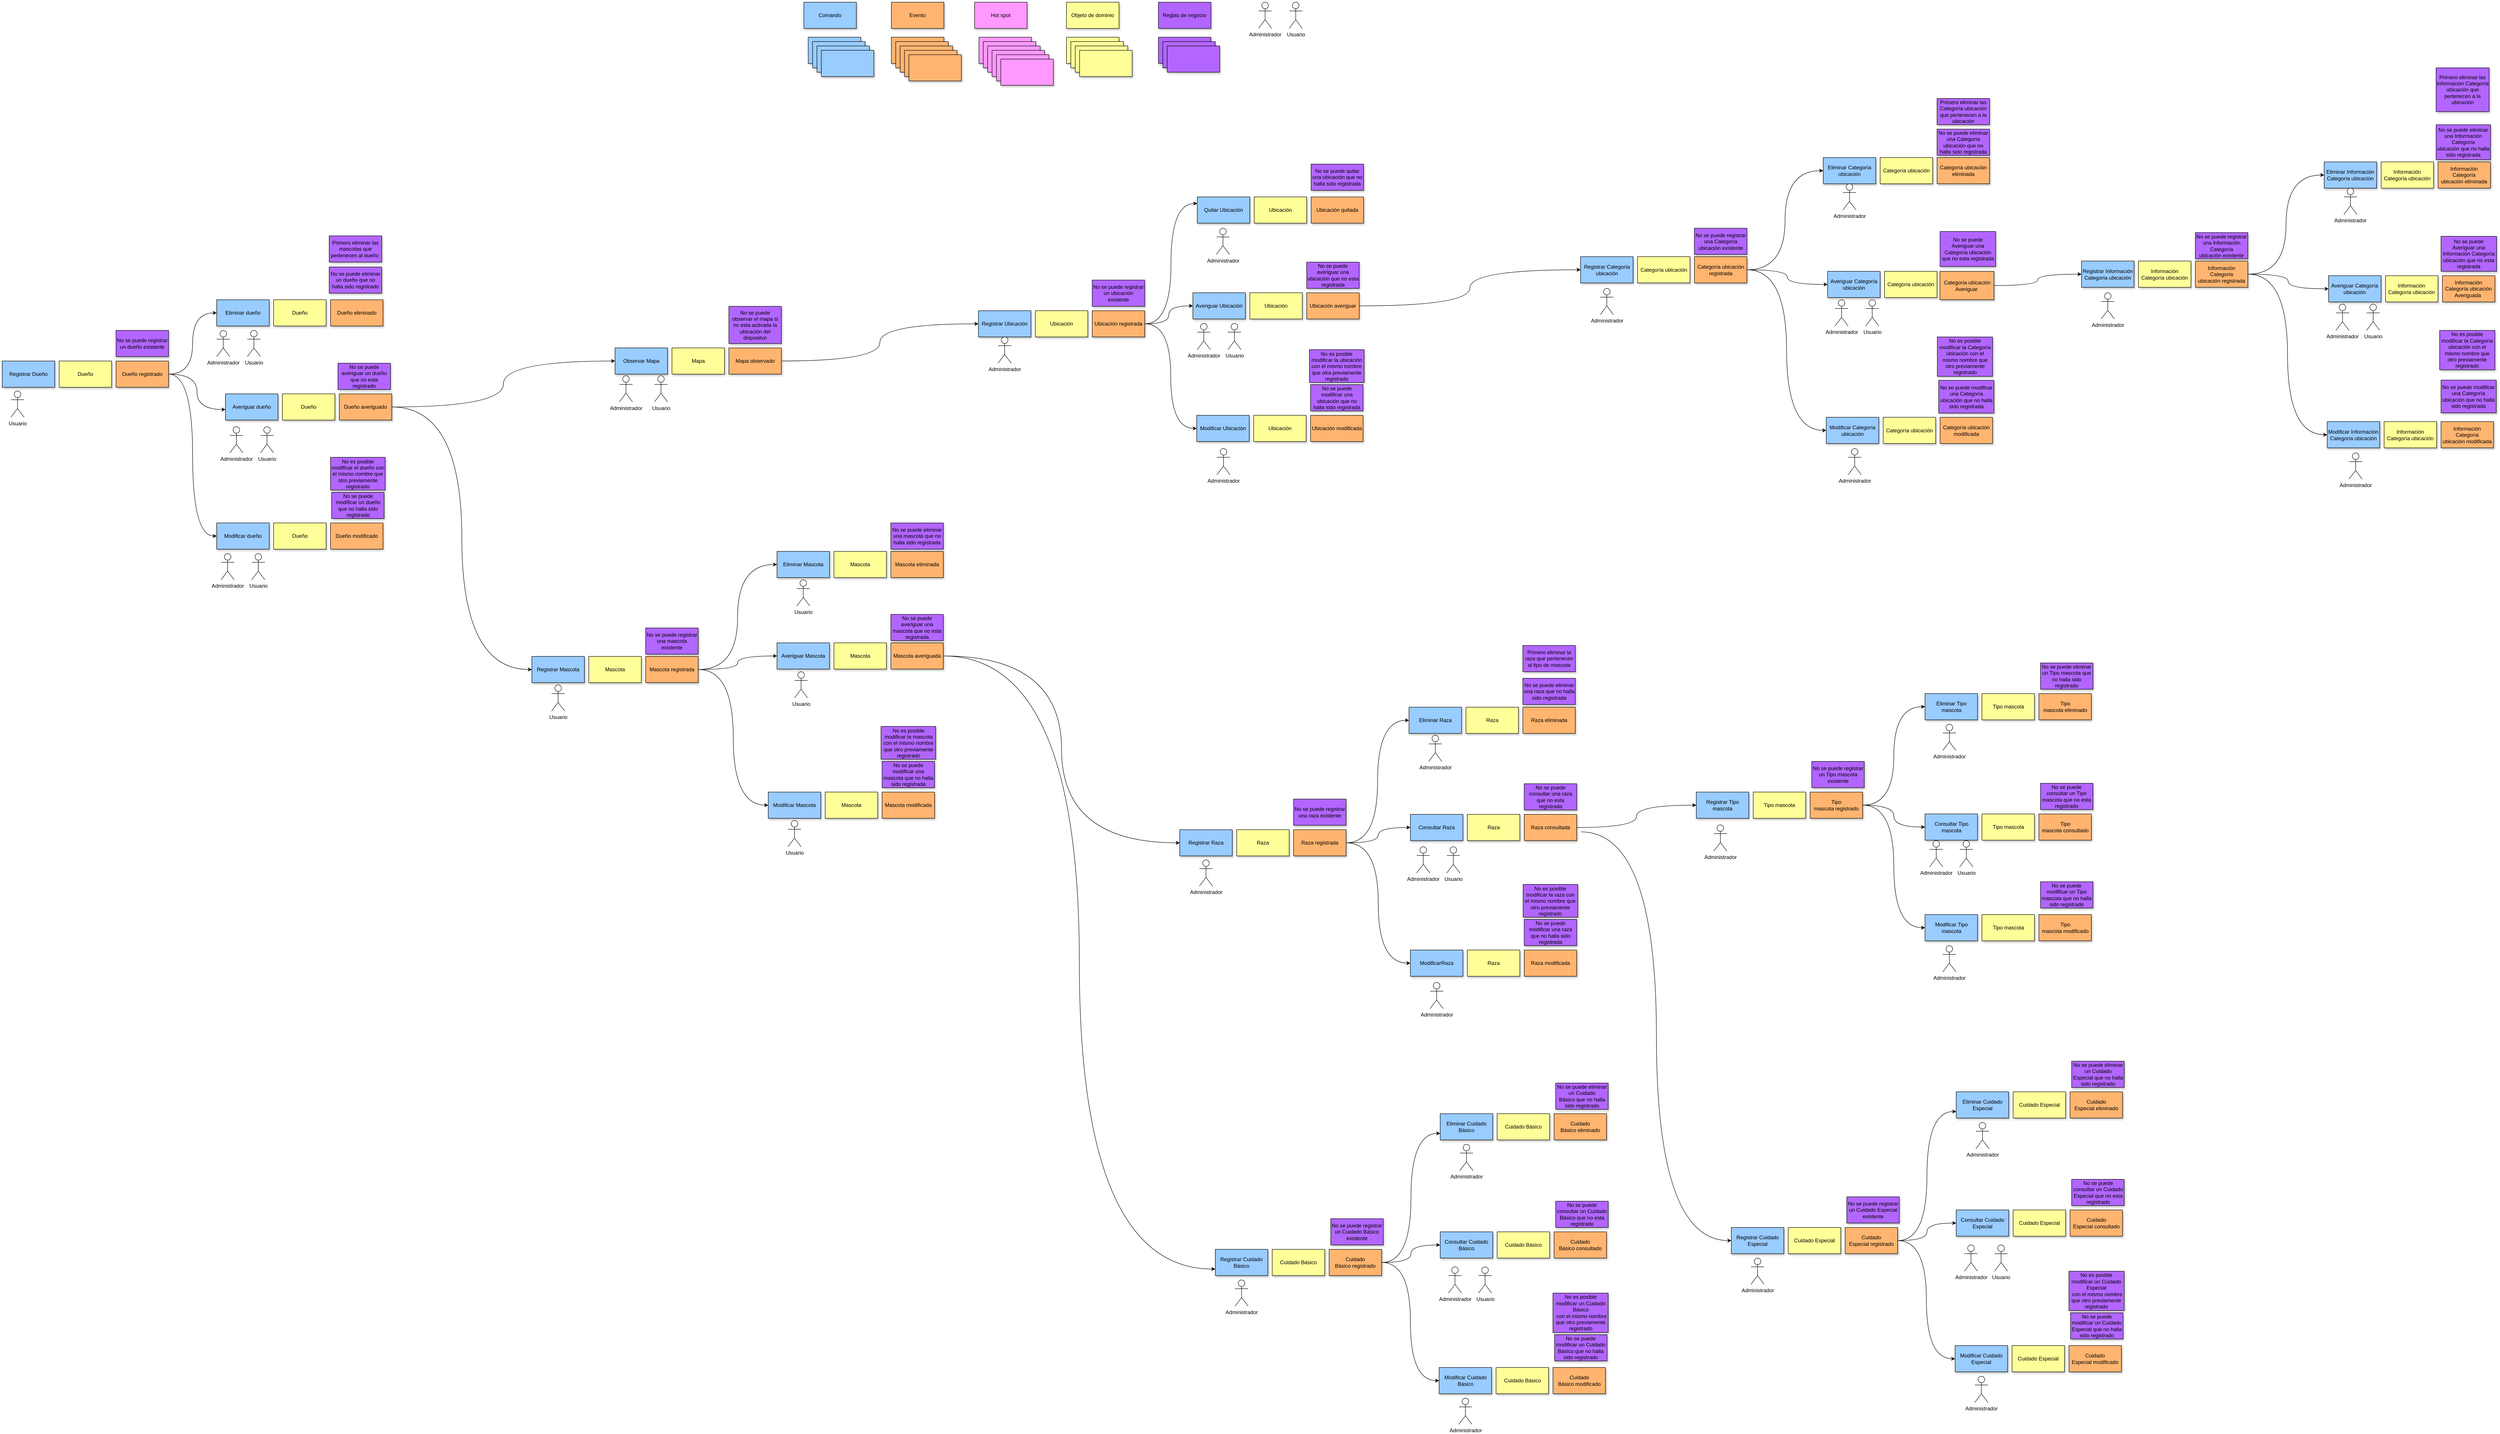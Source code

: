 <mxfile version="20.5.3" type="google"><diagram id="lgL2vxZqEfNOscVH6r-I" name="Página-1"><mxGraphModel grid="1" page="1" gridSize="10" guides="1" tooltips="1" connect="1" arrows="1" fold="1" pageScale="1" pageWidth="827" pageHeight="1169" math="0" shadow="0"><root><mxCell id="0"/><mxCell id="1" parent="0"/><mxCell id="_J4kwb6LyfHTNk6_ebWa-1" value="" style="rounded=0;whiteSpace=wrap;html=1;fillColor=#99CCFF;shadow=1;" vertex="1" parent="1"><mxGeometry x="281.25" y="310" width="120" height="60" as="geometry"/></mxCell><mxCell id="_J4kwb6LyfHTNk6_ebWa-2" value="" style="rounded=0;whiteSpace=wrap;html=1;fillColor=#99CCFF;shadow=1;" vertex="1" parent="1"><mxGeometry x="291.25" y="320" width="120" height="60" as="geometry"/></mxCell><mxCell id="_J4kwb6LyfHTNk6_ebWa-3" value="" style="rounded=0;whiteSpace=wrap;html=1;fillColor=#99CCFF;shadow=1;" vertex="1" parent="1"><mxGeometry x="301.25" y="330" width="120" height="60" as="geometry"/></mxCell><mxCell id="_J4kwb6LyfHTNk6_ebWa-4" value="" style="rounded=0;whiteSpace=wrap;html=1;fillColor=#99CCFF;shadow=1;" vertex="1" parent="1"><mxGeometry x="311.25" y="340" width="120" height="60" as="geometry"/></mxCell><mxCell id="_J4kwb6LyfHTNk6_ebWa-5" value="Eliminar dueño" style="rounded=0;whiteSpace=wrap;html=1;fillColor=#99CCFF;shadow=1;" vertex="1" parent="1"><mxGeometry x="-1070" y="910" width="120" height="60" as="geometry"/></mxCell><mxCell id="_J4kwb6LyfHTNk6_ebWa-6" value="Registrar Dueño" style="rounded=0;whiteSpace=wrap;html=1;fillColor=#99CCFF;shadow=1;" vertex="1" parent="1"><mxGeometry x="-1560" y="1050" width="120" height="60" as="geometry"/></mxCell><mxCell id="_J4kwb6LyfHTNk6_ebWa-7" value="Comando" style="rounded=0;whiteSpace=wrap;html=1;fillColor=#99CCFF;shadow=1;" vertex="1" parent="1"><mxGeometry x="271.25" y="230" width="120" height="60" as="geometry"/></mxCell><mxCell id="_J4kwb6LyfHTNk6_ebWa-8" value="Evento" style="rounded=0;whiteSpace=wrap;html=1;fillColor=#FFB570;shadow=1;" vertex="1" parent="1"><mxGeometry x="471.25" y="230" width="120" height="60" as="geometry"/></mxCell><mxCell id="_J4kwb6LyfHTNk6_ebWa-9" value="" style="rounded=0;whiteSpace=wrap;html=1;fillColor=#FFB570;shadow=1;" vertex="1" parent="1"><mxGeometry x="471.25" y="310" width="120" height="60" as="geometry"/></mxCell><mxCell id="_J4kwb6LyfHTNk6_ebWa-10" value="" style="rounded=0;whiteSpace=wrap;html=1;fillColor=#FFB570;shadow=1;" vertex="1" parent="1"><mxGeometry x="481.25" y="320" width="120" height="60" as="geometry"/></mxCell><mxCell id="_J4kwb6LyfHTNk6_ebWa-11" value="" style="rounded=0;whiteSpace=wrap;html=1;fillColor=#FFB570;shadow=1;" vertex="1" parent="1"><mxGeometry x="491.25" y="330" width="120" height="60" as="geometry"/></mxCell><mxCell id="_J4kwb6LyfHTNk6_ebWa-12" value="" style="rounded=0;whiteSpace=wrap;html=1;fillColor=#FFB570;shadow=1;" vertex="1" parent="1"><mxGeometry x="501.25" y="340" width="120" height="60" as="geometry"/></mxCell><mxCell id="_J4kwb6LyfHTNk6_ebWa-13" value="" style="rounded=0;whiteSpace=wrap;html=1;fillColor=#FFB570;shadow=1;" vertex="1" parent="1"><mxGeometry x="511.25" y="350" width="120" height="60" as="geometry"/></mxCell><mxCell id="vhmBQ1V-LVO94Z9cKllE-101" style="edgeStyle=orthogonalEdgeStyle;rounded=0;orthogonalLoop=1;jettySize=auto;html=1;entryX=0;entryY=0.5;entryDx=0;entryDy=0;curved=1;" edge="1" parent="1" source="_J4kwb6LyfHTNk6_ebWa-14" target="_J4kwb6LyfHTNk6_ebWa-5"><mxGeometry relative="1" as="geometry"/></mxCell><mxCell id="vhmBQ1V-LVO94Z9cKllE-103" style="edgeStyle=orthogonalEdgeStyle;curved=1;rounded=0;orthogonalLoop=1;jettySize=auto;html=1;entryX=0;entryY=0.597;entryDx=0;entryDy=0;entryPerimeter=0;" edge="1" parent="1" source="_J4kwb6LyfHTNk6_ebWa-14" target="_J4kwb6LyfHTNk6_ebWa-55"><mxGeometry relative="1" as="geometry"/></mxCell><mxCell id="vhmBQ1V-LVO94Z9cKllE-105" style="edgeStyle=orthogonalEdgeStyle;curved=1;rounded=0;orthogonalLoop=1;jettySize=auto;html=1;entryX=0;entryY=0.5;entryDx=0;entryDy=0;" edge="1" parent="1" source="_J4kwb6LyfHTNk6_ebWa-14" target="_J4kwb6LyfHTNk6_ebWa-58"><mxGeometry relative="1" as="geometry"/></mxCell><mxCell id="_J4kwb6LyfHTNk6_ebWa-14" value="Dueño registrado" style="rounded=0;whiteSpace=wrap;html=1;fillColor=#FFB570;shadow=1;" vertex="1" parent="1"><mxGeometry x="-1300" y="1050" width="120" height="60" as="geometry"/></mxCell><mxCell id="_J4kwb6LyfHTNk6_ebWa-15" value="Hot spot" style="rounded=0;whiteSpace=wrap;html=1;fillColor=#FF99FF;shadow=1;" vertex="1" parent="1"><mxGeometry x="661.25" y="230" width="120" height="60" as="geometry"/></mxCell><mxCell id="_J4kwb6LyfHTNk6_ebWa-21" value="" style="rounded=0;whiteSpace=wrap;html=1;fillColor=#FF99FF;shadow=1;" vertex="1" parent="1"><mxGeometry x="671.25" y="310" width="120" height="60" as="geometry"/></mxCell><mxCell id="_J4kwb6LyfHTNk6_ebWa-27" value="Objeto de dominio" style="rounded=0;whiteSpace=wrap;html=1;fillColor=#FFFF99;shadow=1;" vertex="1" parent="1"><mxGeometry x="871.25" y="230" width="120" height="60" as="geometry"/></mxCell><mxCell id="_J4kwb6LyfHTNk6_ebWa-28" value="&lt;span style=&quot;color: rgba(0, 0, 0, 0); font-family: monospace; font-size: 0px; text-align: start;&quot;&gt;%3CmxGraphModel%3E%3Croot%3E%3CmxCell%20id%3D%220%22%2F%3E%3CmxCell%20id%3D%221%22%20parent%3D%220%22%2F%3E%3CmxCell%20id%3D%222%22%20value%3D%22Objeto%20de%20dominio%22%20style%3D%22rounded%3D0%3BwhiteSpace%3Dwrap%3Bhtml%3D1%3BfillColor%3D%23FFFF99%3Bshadow%3D1%3B%22%20vertex%3D%221%22%20parent%3D%221%22%3E%3CmxGeometry%20x%3D%22740%22%20y%3D%22180%22%20width%3D%22120%22%20height%3D%2260%22%20as%3D%22geometry%22%2F%3E%3C%2FmxCell%3E%3C%2Froot%3E%3C%2FmxGraphModel%3E&lt;/span&gt;" style="rounded=0;whiteSpace=wrap;html=1;fillColor=#FFFF99;shadow=1;" vertex="1" parent="1"><mxGeometry x="871.25" y="310" width="120" height="60" as="geometry"/></mxCell><mxCell id="_J4kwb6LyfHTNk6_ebWa-29" value="" style="rounded=0;whiteSpace=wrap;html=1;fillColor=#FFFF99;shadow=1;" vertex="1" parent="1"><mxGeometry x="881.25" y="320" width="120" height="60" as="geometry"/></mxCell><mxCell id="_J4kwb6LyfHTNk6_ebWa-34" value="Reglas de negocio" style="rounded=0;whiteSpace=wrap;html=1;fillColor=#B266FF;shadow=1;" vertex="1" parent="1"><mxGeometry x="1081.25" y="230" width="120" height="60" as="geometry"/></mxCell><mxCell id="_J4kwb6LyfHTNk6_ebWa-36" value="" style="rounded=0;whiteSpace=wrap;html=1;fillColor=#B266FF;shadow=1;" vertex="1" parent="1"><mxGeometry x="1081.25" y="310" width="120" height="60" as="geometry"/></mxCell><mxCell id="_J4kwb6LyfHTNk6_ebWa-37" value="" style="rounded=0;whiteSpace=wrap;html=1;fillColor=#B266FF;shadow=1;" vertex="1" parent="1"><mxGeometry x="1091.25" y="320" width="120" height="60" as="geometry"/></mxCell><mxCell id="_J4kwb6LyfHTNk6_ebWa-38" value="" style="rounded=0;whiteSpace=wrap;html=1;fillColor=#B266FF;shadow=1;" vertex="1" parent="1"><mxGeometry x="1101.25" y="330" width="120" height="60" as="geometry"/></mxCell><mxCell id="_J4kwb6LyfHTNk6_ebWa-39" value="No se puede averiguar un dueño que no esta registrado" style="rounded=0;whiteSpace=wrap;html=1;fillColor=#B266FF;shadow=1;" vertex="1" parent="1"><mxGeometry x="-793" y="1055" width="120" height="60" as="geometry"/></mxCell><mxCell id="_J4kwb6LyfHTNk6_ebWa-40" value="No se puede eliminar un dueño que no halla sido registrado" style="rounded=0;whiteSpace=wrap;html=1;fillColor=#B266FF;shadow=1;" vertex="1" parent="1"><mxGeometry x="-813" y="835" width="120" height="60" as="geometry"/></mxCell><mxCell id="_J4kwb6LyfHTNk6_ebWa-41" value="No se puede registrar un dueño existente" style="rounded=0;whiteSpace=wrap;html=1;fillColor=#B266FF;shadow=1;" vertex="1" parent="1"><mxGeometry x="-1300" y="980" width="120" height="60" as="geometry"/></mxCell><mxCell id="_J4kwb6LyfHTNk6_ebWa-44" value="" style="rounded=0;whiteSpace=wrap;html=1;fillColor=#FF99FF;shadow=1;" vertex="1" parent="1"><mxGeometry x="681.25" y="320" width="120" height="60" as="geometry"/></mxCell><mxCell id="_J4kwb6LyfHTNk6_ebWa-45" value="" style="rounded=0;whiteSpace=wrap;html=1;fillColor=#FF99FF;shadow=1;" vertex="1" parent="1"><mxGeometry x="691.25" y="330" width="120" height="60" as="geometry"/></mxCell><mxCell id="_J4kwb6LyfHTNk6_ebWa-46" value="" style="rounded=0;whiteSpace=wrap;html=1;fillColor=#FF99FF;shadow=1;" vertex="1" parent="1"><mxGeometry x="701.25" y="340" width="120" height="60" as="geometry"/></mxCell><mxCell id="_J4kwb6LyfHTNk6_ebWa-47" value="" style="rounded=0;whiteSpace=wrap;html=1;fillColor=#FF99FF;shadow=1;" vertex="1" parent="1"><mxGeometry x="711.25" y="350" width="120" height="60" as="geometry"/></mxCell><mxCell id="_J4kwb6LyfHTNk6_ebWa-48" value="" style="rounded=0;whiteSpace=wrap;html=1;fillColor=#FF99FF;shadow=1;" vertex="1" parent="1"><mxGeometry x="721.25" y="360" width="120" height="60" as="geometry"/></mxCell><mxCell id="_J4kwb6LyfHTNk6_ebWa-49" value="" style="rounded=0;whiteSpace=wrap;html=1;fillColor=#FFFF99;shadow=1;" vertex="1" parent="1"><mxGeometry x="891.25" y="330" width="120" height="60" as="geometry"/></mxCell><mxCell id="_J4kwb6LyfHTNk6_ebWa-50" value="" style="rounded=0;whiteSpace=wrap;html=1;fillColor=#FFFF99;shadow=1;" vertex="1" parent="1"><mxGeometry x="901.25" y="340" width="120" height="60" as="geometry"/></mxCell><mxCell id="_J4kwb6LyfHTNk6_ebWa-52" value="Dueño" style="rounded=0;whiteSpace=wrap;html=1;fillColor=#FFFF99;shadow=1;" vertex="1" parent="1"><mxGeometry x="-1430" y="1050" width="120" height="60" as="geometry"/></mxCell><mxCell id="_J4kwb6LyfHTNk6_ebWa-53" value="Dueño" style="rounded=0;whiteSpace=wrap;html=1;fillColor=#FFFF99;shadow=1;" vertex="1" parent="1"><mxGeometry x="-940" y="910" width="120" height="60" as="geometry"/></mxCell><mxCell id="_J4kwb6LyfHTNk6_ebWa-54" value="Dueño eliminado" style="rounded=0;whiteSpace=wrap;html=1;fillColor=#FFB570;shadow=1;" vertex="1" parent="1"><mxGeometry x="-810" y="910" width="120" height="60" as="geometry"/></mxCell><mxCell id="_J4kwb6LyfHTNk6_ebWa-55" value="Averiguar dueño" style="rounded=0;whiteSpace=wrap;html=1;fillColor=#99CCFF;shadow=1;" vertex="1" parent="1"><mxGeometry x="-1050" y="1125" width="120" height="60" as="geometry"/></mxCell><mxCell id="_J4kwb6LyfHTNk6_ebWa-56" value="Dueño" style="rounded=0;whiteSpace=wrap;html=1;fillColor=#FFFF99;shadow=1;" vertex="1" parent="1"><mxGeometry x="-920" y="1125" width="120" height="60" as="geometry"/></mxCell><mxCell id="vhmBQ1V-LVO94Z9cKllE-106" style="edgeStyle=orthogonalEdgeStyle;curved=1;rounded=0;orthogonalLoop=1;jettySize=auto;html=1;entryX=0;entryY=0.5;entryDx=0;entryDy=0;" edge="1" parent="1" source="_J4kwb6LyfHTNk6_ebWa-57" target="OzzauFBsbQyOHz3xgknY-41"><mxGeometry relative="1" as="geometry"/></mxCell><mxCell id="vhmBQ1V-LVO94Z9cKllE-115" style="edgeStyle=orthogonalEdgeStyle;curved=1;rounded=0;orthogonalLoop=1;jettySize=auto;html=1;entryX=0;entryY=0.5;entryDx=0;entryDy=0;" edge="1" parent="1" source="_J4kwb6LyfHTNk6_ebWa-57" target="-6fMBi7LUTOHZC93MKCP-5"><mxGeometry relative="1" as="geometry"/></mxCell><mxCell id="_J4kwb6LyfHTNk6_ebWa-57" value="Dueño averiguado" style="rounded=0;whiteSpace=wrap;html=1;fillColor=#FFB570;shadow=1;" vertex="1" parent="1"><mxGeometry x="-790" y="1125" width="120" height="60" as="geometry"/></mxCell><mxCell id="_J4kwb6LyfHTNk6_ebWa-58" value="Modificar dueño" style="rounded=0;whiteSpace=wrap;html=1;fillColor=#99CCFF;shadow=1;" vertex="1" parent="1"><mxGeometry x="-1070" y="1420" width="120" height="60" as="geometry"/></mxCell><mxCell id="_J4kwb6LyfHTNk6_ebWa-59" value="Dueño" style="rounded=0;whiteSpace=wrap;html=1;fillColor=#FFFF99;shadow=1;" vertex="1" parent="1"><mxGeometry x="-940" y="1420" width="120" height="60" as="geometry"/></mxCell><mxCell id="_J4kwb6LyfHTNk6_ebWa-60" value="Dueño modificado" style="rounded=0;whiteSpace=wrap;html=1;fillColor=#FFB570;shadow=1;" vertex="1" parent="1"><mxGeometry x="-810" y="1420" width="120" height="60" as="geometry"/></mxCell><mxCell id="-6fMBi7LUTOHZC93MKCP-4" value="Eliminar Mascota" style="rounded=0;whiteSpace=wrap;html=1;fillColor=#99CCFF;shadow=1;" vertex="1" parent="1"><mxGeometry x="210" y="1485" width="120" height="60" as="geometry"/></mxCell><mxCell id="-6fMBi7LUTOHZC93MKCP-5" value="Registrar Mascota" style="rounded=0;whiteSpace=wrap;html=1;fillColor=#99CCFF;shadow=1;" vertex="1" parent="1"><mxGeometry x="-350" y="1725" width="120" height="60" as="geometry"/></mxCell><mxCell id="vhmBQ1V-LVO94Z9cKllE-117" style="edgeStyle=orthogonalEdgeStyle;curved=1;rounded=0;orthogonalLoop=1;jettySize=auto;html=1;entryX=0;entryY=0.5;entryDx=0;entryDy=0;" edge="1" parent="1" source="-6fMBi7LUTOHZC93MKCP-7" target="-6fMBi7LUTOHZC93MKCP-4"><mxGeometry relative="1" as="geometry"/></mxCell><mxCell id="vhmBQ1V-LVO94Z9cKllE-118" style="edgeStyle=orthogonalEdgeStyle;curved=1;rounded=0;orthogonalLoop=1;jettySize=auto;html=1;entryX=0;entryY=0.5;entryDx=0;entryDy=0;" edge="1" parent="1" source="-6fMBi7LUTOHZC93MKCP-7" target="-6fMBi7LUTOHZC93MKCP-12"><mxGeometry relative="1" as="geometry"/></mxCell><mxCell id="vhmBQ1V-LVO94Z9cKllE-119" style="edgeStyle=orthogonalEdgeStyle;curved=1;rounded=0;orthogonalLoop=1;jettySize=auto;html=1;entryX=0;entryY=0.5;entryDx=0;entryDy=0;" edge="1" parent="1" source="-6fMBi7LUTOHZC93MKCP-7" target="-6fMBi7LUTOHZC93MKCP-15"><mxGeometry relative="1" as="geometry"/></mxCell><mxCell id="-6fMBi7LUTOHZC93MKCP-7" value="Mascota registrada" style="rounded=0;whiteSpace=wrap;html=1;fillColor=#FFB570;shadow=1;" vertex="1" parent="1"><mxGeometry x="-90" y="1725" width="120" height="60" as="geometry"/></mxCell><mxCell id="-6fMBi7LUTOHZC93MKCP-8" value="Mascota" style="rounded=0;whiteSpace=wrap;html=1;fillColor=#FFFF99;shadow=1;" vertex="1" parent="1"><mxGeometry x="-220" y="1725" width="120" height="60" as="geometry"/></mxCell><mxCell id="-6fMBi7LUTOHZC93MKCP-9" value="Mascota" style="rounded=0;whiteSpace=wrap;html=1;fillColor=#FFFF99;shadow=1;" vertex="1" parent="1"><mxGeometry x="340" y="1485" width="120" height="60" as="geometry"/></mxCell><mxCell id="-6fMBi7LUTOHZC93MKCP-11" value="Mascota eliminada" style="rounded=0;whiteSpace=wrap;html=1;fillColor=#FFB570;shadow=1;" vertex="1" parent="1"><mxGeometry x="470" y="1485" width="120" height="60" as="geometry"/></mxCell><mxCell id="-6fMBi7LUTOHZC93MKCP-12" value="Averiguar Mascota" style="rounded=0;whiteSpace=wrap;html=1;fillColor=#99CCFF;shadow=1;" vertex="1" parent="1"><mxGeometry x="210" y="1694" width="120" height="60" as="geometry"/></mxCell><mxCell id="-6fMBi7LUTOHZC93MKCP-13" value="Mascota" style="rounded=0;whiteSpace=wrap;html=1;fillColor=#FFFF99;shadow=1;" vertex="1" parent="1"><mxGeometry x="340" y="1694" width="120" height="60" as="geometry"/></mxCell><mxCell id="vhmBQ1V-LVO94Z9cKllE-121" style="edgeStyle=orthogonalEdgeStyle;curved=1;rounded=0;orthogonalLoop=1;jettySize=auto;html=1;entryX=0;entryY=0.5;entryDx=0;entryDy=0;" edge="1" parent="1" source="-6fMBi7LUTOHZC93MKCP-14" target="-6fMBi7LUTOHZC93MKCP-37"><mxGeometry relative="1" as="geometry"/></mxCell><mxCell id="vhmBQ1V-LVO94Z9cKllE-125" style="edgeStyle=orthogonalEdgeStyle;curved=1;rounded=0;orthogonalLoop=1;jettySize=auto;html=1;entryX=0;entryY=0.75;entryDx=0;entryDy=0;" edge="1" parent="1" source="-6fMBi7LUTOHZC93MKCP-14" target="-6fMBi7LUTOHZC93MKCP-50"><mxGeometry relative="1" as="geometry"/></mxCell><mxCell id="-6fMBi7LUTOHZC93MKCP-14" value="Mascota averiguada" style="rounded=0;whiteSpace=wrap;html=1;fillColor=#FFB570;shadow=1;" vertex="1" parent="1"><mxGeometry x="470" y="1694" width="120" height="60" as="geometry"/></mxCell><mxCell id="-6fMBi7LUTOHZC93MKCP-15" value="Modificar Mascota" style="rounded=0;whiteSpace=wrap;html=1;fillColor=#99CCFF;shadow=1;" vertex="1" parent="1"><mxGeometry x="190" y="2035" width="120" height="60" as="geometry"/></mxCell><mxCell id="-6fMBi7LUTOHZC93MKCP-16" value="Mascota" style="rounded=0;whiteSpace=wrap;html=1;fillColor=#FFFF99;shadow=1;" vertex="1" parent="1"><mxGeometry x="320" y="2035" width="120" height="60" as="geometry"/></mxCell><mxCell id="-6fMBi7LUTOHZC93MKCP-17" value="Mascota modificada" style="rounded=0;whiteSpace=wrap;html=1;fillColor=#FFB570;shadow=1;" vertex="1" parent="1"><mxGeometry x="450" y="2035" width="120" height="60" as="geometry"/></mxCell><mxCell id="-6fMBi7LUTOHZC93MKCP-20" value="Quitar Ubicación" style="rounded=0;whiteSpace=wrap;html=1;fillColor=#99CCFF;shadow=1;" vertex="1" parent="1"><mxGeometry x="1170" y="675" width="120" height="60" as="geometry"/></mxCell><mxCell id="-6fMBi7LUTOHZC93MKCP-21" value="Registrar Ubicación" style="rounded=0;whiteSpace=wrap;html=1;fillColor=#99CCFF;shadow=1;" vertex="1" parent="1"><mxGeometry x="670" y="935" width="120" height="60" as="geometry"/></mxCell><mxCell id="vhmBQ1V-LVO94Z9cKllE-108" style="edgeStyle=orthogonalEdgeStyle;curved=1;rounded=0;orthogonalLoop=1;jettySize=auto;html=1;" edge="1" parent="1" source="-6fMBi7LUTOHZC93MKCP-23" target="-6fMBi7LUTOHZC93MKCP-28"><mxGeometry relative="1" as="geometry"/></mxCell><mxCell id="vhmBQ1V-LVO94Z9cKllE-109" style="edgeStyle=orthogonalEdgeStyle;curved=1;rounded=0;orthogonalLoop=1;jettySize=auto;html=1;entryX=0;entryY=0.25;entryDx=0;entryDy=0;" edge="1" parent="1" source="-6fMBi7LUTOHZC93MKCP-23" target="-6fMBi7LUTOHZC93MKCP-20"><mxGeometry relative="1" as="geometry"/></mxCell><mxCell id="vhmBQ1V-LVO94Z9cKllE-110" style="edgeStyle=orthogonalEdgeStyle;curved=1;rounded=0;orthogonalLoop=1;jettySize=auto;html=1;entryX=0;entryY=0.5;entryDx=0;entryDy=0;" edge="1" parent="1" source="-6fMBi7LUTOHZC93MKCP-23" target="-6fMBi7LUTOHZC93MKCP-31"><mxGeometry relative="1" as="geometry"/></mxCell><mxCell id="-6fMBi7LUTOHZC93MKCP-23" value="Ubicación registrada" style="rounded=0;whiteSpace=wrap;html=1;fillColor=#FFB570;shadow=1;" vertex="1" parent="1"><mxGeometry x="930" y="935" width="120" height="60" as="geometry"/></mxCell><mxCell id="-6fMBi7LUTOHZC93MKCP-24" value="Ubicación" style="rounded=0;whiteSpace=wrap;html=1;fillColor=#FFFF99;shadow=1;" vertex="1" parent="1"><mxGeometry x="800" y="935" width="120" height="60" as="geometry"/></mxCell><mxCell id="-6fMBi7LUTOHZC93MKCP-25" value="Ubicación" style="rounded=0;whiteSpace=wrap;html=1;fillColor=#FFFF99;shadow=1;" vertex="1" parent="1"><mxGeometry x="1300" y="675" width="120" height="60" as="geometry"/></mxCell><mxCell id="-6fMBi7LUTOHZC93MKCP-27" value="Ubicación quitada" style="rounded=0;whiteSpace=wrap;html=1;fillColor=#FFB570;shadow=1;" vertex="1" parent="1"><mxGeometry x="1430" y="675" width="120" height="60" as="geometry"/></mxCell><mxCell id="-6fMBi7LUTOHZC93MKCP-28" value="Averiguar Ubicación" style="rounded=0;whiteSpace=wrap;html=1;fillColor=#99CCFF;shadow=1;" vertex="1" parent="1"><mxGeometry x="1160" y="894" width="120" height="60" as="geometry"/></mxCell><mxCell id="-6fMBi7LUTOHZC93MKCP-29" value="Ubicación" style="rounded=0;whiteSpace=wrap;html=1;fillColor=#FFFF99;shadow=1;" vertex="1" parent="1"><mxGeometry x="1290" y="894" width="120" height="60" as="geometry"/></mxCell><mxCell id="vhmBQ1V-LVO94Z9cKllE-111" style="edgeStyle=orthogonalEdgeStyle;curved=1;rounded=0;orthogonalLoop=1;jettySize=auto;html=1;entryX=0;entryY=0.5;entryDx=0;entryDy=0;" edge="1" parent="1" source="-6fMBi7LUTOHZC93MKCP-30" target="vhmBQ1V-LVO94Z9cKllE-84"><mxGeometry relative="1" as="geometry"/></mxCell><mxCell id="-6fMBi7LUTOHZC93MKCP-30" value="Ubicación averiguar" style="rounded=0;whiteSpace=wrap;html=1;fillColor=#FFB570;shadow=1;" vertex="1" parent="1"><mxGeometry x="1420" y="894" width="120" height="60" as="geometry"/></mxCell><mxCell id="-6fMBi7LUTOHZC93MKCP-31" value="Modificar Ubicación" style="rounded=0;whiteSpace=wrap;html=1;fillColor=#99CCFF;shadow=1;" vertex="1" parent="1"><mxGeometry x="1168.75" y="1174" width="120" height="60" as="geometry"/></mxCell><mxCell id="-6fMBi7LUTOHZC93MKCP-32" value="Ubicación" style="rounded=0;whiteSpace=wrap;html=1;fillColor=#FFFF99;shadow=1;" vertex="1" parent="1"><mxGeometry x="1298.75" y="1174" width="120" height="60" as="geometry"/></mxCell><mxCell id="-6fMBi7LUTOHZC93MKCP-33" value="Ubicación modificada" style="rounded=0;whiteSpace=wrap;html=1;fillColor=#FFB570;shadow=1;" vertex="1" parent="1"><mxGeometry x="1428.75" y="1174" width="120" height="60" as="geometry"/></mxCell><mxCell id="-6fMBi7LUTOHZC93MKCP-36" value="Eliminar Raza" style="rounded=0;whiteSpace=wrap;html=1;fillColor=#99CCFF;shadow=1;" vertex="1" parent="1"><mxGeometry x="1653.75" y="1841" width="120" height="60" as="geometry"/></mxCell><mxCell id="-6fMBi7LUTOHZC93MKCP-37" value="Registrar Raza" style="rounded=0;whiteSpace=wrap;html=1;fillColor=#99CCFF;shadow=1;" vertex="1" parent="1"><mxGeometry x="1130" y="2121" width="120" height="60" as="geometry"/></mxCell><mxCell id="vhmBQ1V-LVO94Z9cKllE-122" style="edgeStyle=orthogonalEdgeStyle;curved=1;rounded=0;orthogonalLoop=1;jettySize=auto;html=1;entryX=0;entryY=0.5;entryDx=0;entryDy=0;" edge="1" parent="1" source="-6fMBi7LUTOHZC93MKCP-38" target="-6fMBi7LUTOHZC93MKCP-36"><mxGeometry relative="1" as="geometry"/></mxCell><mxCell id="vhmBQ1V-LVO94Z9cKllE-123" style="edgeStyle=orthogonalEdgeStyle;curved=1;rounded=0;orthogonalLoop=1;jettySize=auto;html=1;" edge="1" parent="1" source="-6fMBi7LUTOHZC93MKCP-38" target="-6fMBi7LUTOHZC93MKCP-42"><mxGeometry relative="1" as="geometry"/></mxCell><mxCell id="vhmBQ1V-LVO94Z9cKllE-124" style="edgeStyle=orthogonalEdgeStyle;curved=1;rounded=0;orthogonalLoop=1;jettySize=auto;html=1;entryX=0;entryY=0.5;entryDx=0;entryDy=0;" edge="1" parent="1" source="-6fMBi7LUTOHZC93MKCP-38" target="-6fMBi7LUTOHZC93MKCP-45"><mxGeometry relative="1" as="geometry"/></mxCell><mxCell id="-6fMBi7LUTOHZC93MKCP-38" value="Raza registrada" style="rounded=0;whiteSpace=wrap;html=1;fillColor=#FFB570;shadow=1;" vertex="1" parent="1"><mxGeometry x="1390" y="2121" width="120" height="60" as="geometry"/></mxCell><mxCell id="-6fMBi7LUTOHZC93MKCP-39" value="Raza" style="rounded=0;whiteSpace=wrap;html=1;fillColor=#FFFF99;shadow=1;" vertex="1" parent="1"><mxGeometry x="1260" y="2121" width="120" height="60" as="geometry"/></mxCell><mxCell id="-6fMBi7LUTOHZC93MKCP-40" value="Raza" style="rounded=0;whiteSpace=wrap;html=1;fillColor=#FFFF99;shadow=1;" vertex="1" parent="1"><mxGeometry x="1783.75" y="1841" width="120" height="60" as="geometry"/></mxCell><mxCell id="-6fMBi7LUTOHZC93MKCP-41" value="Raza eliminada" style="rounded=0;whiteSpace=wrap;html=1;fillColor=#FFB570;shadow=1;" vertex="1" parent="1"><mxGeometry x="1913.75" y="1841" width="120" height="60" as="geometry"/></mxCell><mxCell id="-6fMBi7LUTOHZC93MKCP-42" value="Consultar Raza" style="rounded=0;whiteSpace=wrap;html=1;fillColor=#99CCFF;shadow=1;" vertex="1" parent="1"><mxGeometry x="1656.87" y="2086" width="120" height="60" as="geometry"/></mxCell><mxCell id="-6fMBi7LUTOHZC93MKCP-43" value="Raza" style="rounded=0;whiteSpace=wrap;html=1;fillColor=#FFFF99;shadow=1;" vertex="1" parent="1"><mxGeometry x="1786.87" y="2086" width="120" height="60" as="geometry"/></mxCell><mxCell id="vhmBQ1V-LVO94Z9cKllE-126" style="edgeStyle=orthogonalEdgeStyle;curved=1;rounded=0;orthogonalLoop=1;jettySize=auto;html=1;entryX=0;entryY=0.5;entryDx=0;entryDy=0;" edge="1" parent="1" source="-6fMBi7LUTOHZC93MKCP-44" target="vhmBQ1V-LVO94Z9cKllE-11"><mxGeometry relative="1" as="geometry"/></mxCell><mxCell id="-6fMBi7LUTOHZC93MKCP-44" value="Raza consultada" style="rounded=0;whiteSpace=wrap;html=1;fillColor=#FFB570;shadow=1;" vertex="1" parent="1"><mxGeometry x="1916.87" y="2086" width="120" height="60" as="geometry"/></mxCell><mxCell id="-6fMBi7LUTOHZC93MKCP-45" value="ModificarRaza" style="rounded=0;whiteSpace=wrap;html=1;fillColor=#99CCFF;shadow=1;" vertex="1" parent="1"><mxGeometry x="1656.87" y="2396" width="120" height="60" as="geometry"/></mxCell><mxCell id="-6fMBi7LUTOHZC93MKCP-46" value="Raza" style="rounded=0;whiteSpace=wrap;html=1;fillColor=#FFFF99;shadow=1;" vertex="1" parent="1"><mxGeometry x="1786.87" y="2396" width="120" height="60" as="geometry"/></mxCell><mxCell id="-6fMBi7LUTOHZC93MKCP-47" value="Raza modificada" style="rounded=0;whiteSpace=wrap;html=1;fillColor=#FFB570;shadow=1;" vertex="1" parent="1"><mxGeometry x="1916.87" y="2396" width="120" height="60" as="geometry"/></mxCell><mxCell id="-6fMBi7LUTOHZC93MKCP-49" value="Eliminar Cuidado Básico" style="rounded=0;whiteSpace=wrap;html=1;fillColor=#99CCFF;shadow=1;" vertex="1" parent="1"><mxGeometry x="1725" y="2770" width="120" height="60" as="geometry"/></mxCell><mxCell id="-6fMBi7LUTOHZC93MKCP-50" value="Registrar Cuidado Básico" style="rounded=0;whiteSpace=wrap;html=1;fillColor=#99CCFF;shadow=1;" vertex="1" parent="1"><mxGeometry x="1211.25" y="3080" width="120" height="60" as="geometry"/></mxCell><mxCell id="vhmBQ1V-LVO94Z9cKllE-130" style="edgeStyle=orthogonalEdgeStyle;curved=1;rounded=0;orthogonalLoop=1;jettySize=auto;html=1;entryX=0;entryY=0.75;entryDx=0;entryDy=0;" edge="1" parent="1" source="-6fMBi7LUTOHZC93MKCP-52" target="-6fMBi7LUTOHZC93MKCP-49"><mxGeometry relative="1" as="geometry"/></mxCell><mxCell id="vhmBQ1V-LVO94Z9cKllE-131" style="edgeStyle=orthogonalEdgeStyle;curved=1;rounded=0;orthogonalLoop=1;jettySize=auto;html=1;entryX=0;entryY=0.5;entryDx=0;entryDy=0;" edge="1" parent="1" source="-6fMBi7LUTOHZC93MKCP-52" target="-6fMBi7LUTOHZC93MKCP-57"><mxGeometry relative="1" as="geometry"/></mxCell><mxCell id="vhmBQ1V-LVO94Z9cKllE-132" style="edgeStyle=orthogonalEdgeStyle;curved=1;rounded=0;orthogonalLoop=1;jettySize=auto;html=1;entryX=0;entryY=0.5;entryDx=0;entryDy=0;" edge="1" parent="1" source="-6fMBi7LUTOHZC93MKCP-52" target="-6fMBi7LUTOHZC93MKCP-60"><mxGeometry relative="1" as="geometry"/></mxCell><mxCell id="-6fMBi7LUTOHZC93MKCP-52" value="Cuidado Básico&amp;nbsp;registrado" style="rounded=0;whiteSpace=wrap;html=1;fillColor=#FFB570;shadow=1;" vertex="1" parent="1"><mxGeometry x="1471.25" y="3080" width="120" height="60" as="geometry"/></mxCell><mxCell id="-6fMBi7LUTOHZC93MKCP-53" value="Cuidado Básico" style="rounded=0;whiteSpace=wrap;html=1;fillColor=#FFFF99;shadow=1;" vertex="1" parent="1"><mxGeometry x="1341.25" y="3080" width="120" height="60" as="geometry"/></mxCell><mxCell id="-6fMBi7LUTOHZC93MKCP-54" value="Cuidado Básico" style="rounded=0;whiteSpace=wrap;html=1;fillColor=#FFFF99;shadow=1;" vertex="1" parent="1"><mxGeometry x="1855" y="2770" width="120" height="60" as="geometry"/></mxCell><mxCell id="-6fMBi7LUTOHZC93MKCP-56" value="Cuidado Básico&amp;nbsp;eliminado" style="rounded=0;whiteSpace=wrap;html=1;fillColor=#FFB570;shadow=1;" vertex="1" parent="1"><mxGeometry x="1985" y="2770" width="120" height="60" as="geometry"/></mxCell><mxCell id="-6fMBi7LUTOHZC93MKCP-57" value="Consultar Cuidado Básico" style="rounded=0;whiteSpace=wrap;html=1;fillColor=#99CCFF;shadow=1;" vertex="1" parent="1"><mxGeometry x="1725" y="3040" width="120" height="60" as="geometry"/></mxCell><mxCell id="-6fMBi7LUTOHZC93MKCP-58" value="Cuidado Básico" style="rounded=0;whiteSpace=wrap;html=1;fillColor=#FFFF99;shadow=1;" vertex="1" parent="1"><mxGeometry x="1855" y="3040" width="120" height="60" as="geometry"/></mxCell><mxCell id="-6fMBi7LUTOHZC93MKCP-59" value="Cuidado Básico&amp;nbsp;consultado" style="rounded=0;whiteSpace=wrap;html=1;fillColor=#FFB570;shadow=1;" vertex="1" parent="1"><mxGeometry x="1985" y="3040" width="120" height="60" as="geometry"/></mxCell><mxCell id="-6fMBi7LUTOHZC93MKCP-60" value="Modificar Cuidado Básico" style="rounded=0;whiteSpace=wrap;html=1;fillColor=#99CCFF;shadow=1;" vertex="1" parent="1"><mxGeometry x="1722.5" y="3350" width="120" height="60" as="geometry"/></mxCell><mxCell id="-6fMBi7LUTOHZC93MKCP-61" value="Cuidado Básico" style="rounded=0;whiteSpace=wrap;html=1;fillColor=#FFFF99;shadow=1;" vertex="1" parent="1"><mxGeometry x="1852.5" y="3350" width="120" height="60" as="geometry"/></mxCell><mxCell id="-6fMBi7LUTOHZC93MKCP-62" value="Cuidado Básico&amp;nbsp;modificado" style="rounded=0;whiteSpace=wrap;html=1;fillColor=#FFB570;shadow=1;" vertex="1" parent="1"><mxGeometry x="1982.5" y="3350" width="120" height="60" as="geometry"/></mxCell><mxCell id="wqXDDWyQI48xrTPSrKH5-1" value="No se puede modificar un dueño que no halla sido registrado" style="rounded=0;whiteSpace=wrap;html=1;fillColor=#B266FF;shadow=1;" vertex="1" parent="1"><mxGeometry x="-807.5" y="1350" width="120" height="60" as="geometry"/></mxCell><mxCell id="wqXDDWyQI48xrTPSrKH5-2" value="No es posible modificar el dueño con el mismo nombre que otro previamente registrado" style="rounded=0;whiteSpace=wrap;html=1;fillColor=#B266FF;shadow=1;" vertex="1" parent="1"><mxGeometry x="-810" y="1270" width="125" height="75" as="geometry"/></mxCell><mxCell id="wqXDDWyQI48xrTPSrKH5-3" value="Primero eliminar las mascotas que pertenecen al dueño&amp;nbsp;" style="rounded=0;whiteSpace=wrap;html=1;fillColor=#B266FF;shadow=1;" vertex="1" parent="1"><mxGeometry x="-813" y="764" width="120" height="60" as="geometry"/></mxCell><mxCell id="7O4smCrkcQmKs7vj3R9D-1" value="No se puede averiguar una mascota que no esta registrada" style="rounded=0;whiteSpace=wrap;html=1;fillColor=#B266FF;shadow=1;" vertex="1" parent="1"><mxGeometry x="470" y="1629" width="120" height="60" as="geometry"/></mxCell><mxCell id="7O4smCrkcQmKs7vj3R9D-2" value="No se puede eliminar una mascota que no halla sido registrada" style="rounded=0;whiteSpace=wrap;html=1;fillColor=#B266FF;shadow=1;" vertex="1" parent="1"><mxGeometry x="470" y="1420" width="120" height="60" as="geometry"/></mxCell><mxCell id="7O4smCrkcQmKs7vj3R9D-3" value="No se puede registrar una mascota existente" style="rounded=0;whiteSpace=wrap;html=1;fillColor=#B266FF;shadow=1;" vertex="1" parent="1"><mxGeometry x="-90" y="1660" width="120" height="60" as="geometry"/></mxCell><mxCell id="7O4smCrkcQmKs7vj3R9D-4" value="No se puede modificar una mascota que no halla sido registrada" style="rounded=0;whiteSpace=wrap;html=1;fillColor=#B266FF;shadow=1;" vertex="1" parent="1"><mxGeometry x="450" y="1965" width="120" height="60" as="geometry"/></mxCell><mxCell id="7O4smCrkcQmKs7vj3R9D-5" value="No es posible modificar la mascota con el mismo nombre que otro previamente registrado" style="rounded=0;whiteSpace=wrap;html=1;fillColor=#B266FF;shadow=1;" vertex="1" parent="1"><mxGeometry x="447.5" y="1885" width="125" height="75" as="geometry"/></mxCell><mxCell id="vhmBQ1V-LVO94Z9cKllE-1" value="No se puede registrar un ubicación existente" style="rounded=0;whiteSpace=wrap;html=1;fillColor=#B266FF;shadow=1;" vertex="1" parent="1"><mxGeometry x="930" y="865" width="120" height="60" as="geometry"/></mxCell><mxCell id="vhmBQ1V-LVO94Z9cKllE-2" value="No se puede quitar una ubicación que no halla sido registrada" style="rounded=0;whiteSpace=wrap;html=1;fillColor=#B266FF;shadow=1;" vertex="1" parent="1"><mxGeometry x="1430" y="600" width="120" height="60" as="geometry"/></mxCell><mxCell id="vhmBQ1V-LVO94Z9cKllE-4" value="No se puede modificar una ubicación que no halla sido registrada" style="rounded=0;whiteSpace=wrap;html=1;fillColor=#B266FF;shadow=1;" vertex="1" parent="1"><mxGeometry x="1428.75" y="1104" width="120" height="60" as="geometry"/></mxCell><mxCell id="vhmBQ1V-LVO94Z9cKllE-5" value="No es posible modificar la ubicación con el mismo nombre que otra previamente registrado" style="rounded=0;whiteSpace=wrap;html=1;fillColor=#B266FF;shadow=1;" vertex="1" parent="1"><mxGeometry x="1426.25" y="1024" width="125" height="75" as="geometry"/></mxCell><mxCell id="vhmBQ1V-LVO94Z9cKllE-6" value="No se puede averiguar una ubicación que no esta registrada" style="rounded=0;whiteSpace=wrap;html=1;fillColor=#B266FF;shadow=1;" vertex="1" parent="1"><mxGeometry x="1420" y="824" width="120" height="60" as="geometry"/></mxCell><mxCell id="OzzauFBsbQyOHz3xgknY-1" value="No se puede consultar un Cuidado Básico&amp;nbsp;que no esta registrado" style="rounded=0;whiteSpace=wrap;html=1;fillColor=#B266FF;shadow=1;" vertex="1" parent="1"><mxGeometry x="1988.75" y="2970" width="120" height="60" as="geometry"/></mxCell><mxCell id="OzzauFBsbQyOHz3xgknY-2" value="No se puede eliminar un Cuidado Básico&amp;nbsp;que no halla sido registrado" style="rounded=0;whiteSpace=wrap;html=1;fillColor=#B266FF;shadow=1;" vertex="1" parent="1"><mxGeometry x="1988.75" y="2700" width="120" height="60" as="geometry"/></mxCell><mxCell id="OzzauFBsbQyOHz3xgknY-3" value="No se puede registrar un Cuidado Básico&lt;br&gt;existente" style="rounded=0;whiteSpace=wrap;html=1;fillColor=#B266FF;shadow=1;" vertex="1" parent="1"><mxGeometry x="1475" y="3010" width="120" height="60" as="geometry"/></mxCell><mxCell id="OzzauFBsbQyOHz3xgknY-4" value="No se puede modificar un Cuidado Básico&amp;nbsp;que no halla sido registrado" style="rounded=0;whiteSpace=wrap;html=1;fillColor=#B266FF;shadow=1;" vertex="1" parent="1"><mxGeometry x="1986.25" y="3275" width="120" height="60" as="geometry"/></mxCell><mxCell id="OzzauFBsbQyOHz3xgknY-5" value="No es posible modificar un Cuidado Básico&lt;br&gt;&amp;nbsp;con el mismo nombre que otro previamente registrado" style="rounded=0;whiteSpace=wrap;html=1;fillColor=#B266FF;shadow=1;" vertex="1" parent="1"><mxGeometry x="1982.5" y="3180" width="126.25" height="90" as="geometry"/></mxCell><mxCell id="OzzauFBsbQyOHz3xgknY-6" value="No se puede consultar una raza que no esta registrada" style="rounded=0;whiteSpace=wrap;html=1;fillColor=#B266FF;shadow=1;" vertex="1" parent="1"><mxGeometry x="1916.87" y="2016" width="120" height="60" as="geometry"/></mxCell><mxCell id="OzzauFBsbQyOHz3xgknY-7" value="No se puede eliminar una raza que no halla sido registrada" style="rounded=0;whiteSpace=wrap;html=1;fillColor=#B266FF;shadow=1;" vertex="1" parent="1"><mxGeometry x="1913.75" y="1775" width="120" height="60" as="geometry"/></mxCell><mxCell id="OzzauFBsbQyOHz3xgknY-8" value="No se puede registrar una raza existente" style="rounded=0;whiteSpace=wrap;html=1;fillColor=#B266FF;shadow=1;" vertex="1" parent="1"><mxGeometry x="1390" y="2051" width="120" height="60" as="geometry"/></mxCell><mxCell id="OzzauFBsbQyOHz3xgknY-9" value="No se puede modificar una raza que no halla sido registrada" style="rounded=0;whiteSpace=wrap;html=1;fillColor=#B266FF;shadow=1;" vertex="1" parent="1"><mxGeometry x="1916.87" y="2326" width="120" height="60" as="geometry"/></mxCell><mxCell id="OzzauFBsbQyOHz3xgknY-10" value="No es posible modificar la raza con el mismo nombre que otro previamente registrado" style="rounded=0;whiteSpace=wrap;html=1;fillColor=#B266FF;shadow=1;" vertex="1" parent="1"><mxGeometry x="1914.37" y="2246" width="125" height="75" as="geometry"/></mxCell><mxCell id="OzzauFBsbQyOHz3xgknY-11" value="Primero eliminar la raza que pertenecen al tipo de mascota" style="rounded=0;whiteSpace=wrap;html=1;fillColor=#B266FF;shadow=1;" vertex="1" parent="1"><mxGeometry x="1913.75" y="1700" width="120" height="60" as="geometry"/></mxCell><mxCell id="vhmBQ1V-LVO94Z9cKllE-10" value="Eliminar Tipo mascota" style="rounded=0;whiteSpace=wrap;html=1;fillColor=#99CCFF;shadow=1;" vertex="1" parent="1"><mxGeometry x="2832.5" y="1810" width="120" height="60" as="geometry"/></mxCell><mxCell id="vhmBQ1V-LVO94Z9cKllE-11" value="Registrar Tipo mascota" style="rounded=0;whiteSpace=wrap;html=1;fillColor=#99CCFF;shadow=1;" vertex="1" parent="1"><mxGeometry x="2310" y="2035" width="120" height="60" as="geometry"/></mxCell><mxCell id="vhmBQ1V-LVO94Z9cKllE-127" style="edgeStyle=orthogonalEdgeStyle;curved=1;rounded=0;orthogonalLoop=1;jettySize=auto;html=1;entryX=0;entryY=0.5;entryDx=0;entryDy=0;" edge="1" parent="1" source="vhmBQ1V-LVO94Z9cKllE-12" target="vhmBQ1V-LVO94Z9cKllE-10"><mxGeometry relative="1" as="geometry"/></mxCell><mxCell id="vhmBQ1V-LVO94Z9cKllE-128" style="edgeStyle=orthogonalEdgeStyle;curved=1;rounded=0;orthogonalLoop=1;jettySize=auto;html=1;entryX=0;entryY=0.5;entryDx=0;entryDy=0;" edge="1" parent="1" source="vhmBQ1V-LVO94Z9cKllE-12" target="vhmBQ1V-LVO94Z9cKllE-16"><mxGeometry relative="1" as="geometry"/></mxCell><mxCell id="vhmBQ1V-LVO94Z9cKllE-129" style="edgeStyle=orthogonalEdgeStyle;curved=1;rounded=0;orthogonalLoop=1;jettySize=auto;html=1;entryX=0;entryY=0.5;entryDx=0;entryDy=0;" edge="1" parent="1" source="vhmBQ1V-LVO94Z9cKllE-12" target="vhmBQ1V-LVO94Z9cKllE-19"><mxGeometry relative="1" as="geometry"/></mxCell><mxCell id="vhmBQ1V-LVO94Z9cKllE-12" value="Tipo mascota&amp;nbsp;registrado" style="rounded=0;whiteSpace=wrap;html=1;fillColor=#FFB570;shadow=1;" vertex="1" parent="1"><mxGeometry x="2570" y="2035" width="120" height="60" as="geometry"/></mxCell><mxCell id="vhmBQ1V-LVO94Z9cKllE-14" value="Tipo mascota" style="rounded=0;whiteSpace=wrap;html=1;fillColor=#FFFF99;shadow=1;" vertex="1" parent="1"><mxGeometry x="2962.5" y="1810" width="120" height="60" as="geometry"/></mxCell><mxCell id="vhmBQ1V-LVO94Z9cKllE-15" value="Tipo mascota&amp;nbsp;eliminado" style="rounded=0;whiteSpace=wrap;html=1;fillColor=#FFB570;shadow=1;" vertex="1" parent="1"><mxGeometry x="3092.5" y="1810" width="120" height="60" as="geometry"/></mxCell><mxCell id="vhmBQ1V-LVO94Z9cKllE-16" value="Consultar Tipo mascota" style="rounded=0;whiteSpace=wrap;html=1;fillColor=#99CCFF;shadow=1;" vertex="1" parent="1"><mxGeometry x="2832.5" y="2085" width="120" height="60" as="geometry"/></mxCell><mxCell id="vhmBQ1V-LVO94Z9cKllE-17" value="Tipo mascota" style="rounded=0;whiteSpace=wrap;html=1;fillColor=#FFFF99;shadow=1;" vertex="1" parent="1"><mxGeometry x="2962.5" y="2085" width="120" height="60" as="geometry"/></mxCell><mxCell id="vhmBQ1V-LVO94Z9cKllE-18" value="Tipo mascota&amp;nbsp;consultado" style="rounded=0;whiteSpace=wrap;html=1;fillColor=#FFB570;shadow=1;" vertex="1" parent="1"><mxGeometry x="3092.5" y="2085" width="120" height="60" as="geometry"/></mxCell><mxCell id="vhmBQ1V-LVO94Z9cKllE-19" value="Modificar Tipo mascota" style="rounded=0;whiteSpace=wrap;html=1;fillColor=#99CCFF;shadow=1;" vertex="1" parent="1"><mxGeometry x="2832.5" y="2315" width="120" height="60" as="geometry"/></mxCell><mxCell id="vhmBQ1V-LVO94Z9cKllE-20" value="Tipo mascota" style="rounded=0;whiteSpace=wrap;html=1;fillColor=#FFFF99;shadow=1;" vertex="1" parent="1"><mxGeometry x="2962.5" y="2315" width="120" height="60" as="geometry"/></mxCell><mxCell id="vhmBQ1V-LVO94Z9cKllE-21" value="Tipo mascota&amp;nbsp;modificado" style="rounded=0;whiteSpace=wrap;html=1;fillColor=#FFB570;shadow=1;" vertex="1" parent="1"><mxGeometry x="3092.5" y="2315" width="120" height="60" as="geometry"/></mxCell><mxCell id="vhmBQ1V-LVO94Z9cKllE-22" value="No se puede consultar un Tipo mascota&amp;nbsp;que no esta registrado" style="rounded=0;whiteSpace=wrap;html=1;fillColor=#B266FF;shadow=1;" vertex="1" parent="1"><mxGeometry x="3096.25" y="2015" width="120" height="60" as="geometry"/></mxCell><mxCell id="vhmBQ1V-LVO94Z9cKllE-23" value="No se puede eliminar un Tipo mascota&amp;nbsp;que no halla sido registrado" style="rounded=0;whiteSpace=wrap;html=1;fillColor=#B266FF;shadow=1;" vertex="1" parent="1"><mxGeometry x="3096.25" y="1740" width="120" height="60" as="geometry"/></mxCell><mxCell id="vhmBQ1V-LVO94Z9cKllE-24" value="No se puede registrar un Tipo mascota&lt;br&gt;existente" style="rounded=0;whiteSpace=wrap;html=1;fillColor=#B266FF;shadow=1;" vertex="1" parent="1"><mxGeometry x="2573.75" y="1965" width="120" height="60" as="geometry"/></mxCell><mxCell id="vhmBQ1V-LVO94Z9cKllE-25" value="No se puede modificar un Tipo mascota&amp;nbsp;que no halla sido registrado" style="rounded=0;whiteSpace=wrap;html=1;fillColor=#B266FF;shadow=1;" vertex="1" parent="1"><mxGeometry x="3096.25" y="2240" width="120" height="60" as="geometry"/></mxCell><mxCell id="vhmBQ1V-LVO94Z9cKllE-27" value="Tipo mascota" style="rounded=0;whiteSpace=wrap;html=1;fillColor=#FFFF99;shadow=1;" vertex="1" parent="1"><mxGeometry x="2440" y="2035" width="120" height="60" as="geometry"/></mxCell><mxCell id="OzzauFBsbQyOHz3xgknY-41" value="Observar Mapa" style="rounded=0;whiteSpace=wrap;html=1;fillColor=#99CCFF;shadow=1;" vertex="1" parent="1"><mxGeometry x="-160" y="1020" width="120" height="60" as="geometry"/></mxCell><mxCell id="OzzauFBsbQyOHz3xgknY-42" value="Mapa" style="rounded=0;whiteSpace=wrap;html=1;fillColor=#FFFF99;shadow=1;" vertex="1" parent="1"><mxGeometry x="-30" y="1020" width="120" height="60" as="geometry"/></mxCell><mxCell id="vhmBQ1V-LVO94Z9cKllE-107" style="edgeStyle=orthogonalEdgeStyle;curved=1;rounded=0;orthogonalLoop=1;jettySize=auto;html=1;entryX=0;entryY=0.5;entryDx=0;entryDy=0;" edge="1" parent="1" source="OzzauFBsbQyOHz3xgknY-43" target="-6fMBi7LUTOHZC93MKCP-21"><mxGeometry relative="1" as="geometry"/></mxCell><mxCell id="OzzauFBsbQyOHz3xgknY-43" value="Mapa observado" style="rounded=0;whiteSpace=wrap;html=1;fillColor=#FFB570;shadow=1;" vertex="1" parent="1"><mxGeometry x="100" y="1020" width="120" height="60" as="geometry"/></mxCell><mxCell id="OzzauFBsbQyOHz3xgknY-51" value="No se puede observar el mapa si no esta activada la ubicación del dispositvo" style="rounded=0;whiteSpace=wrap;html=1;fillColor=#B266FF;shadow=1;" vertex="1" parent="1"><mxGeometry x="100" y="925" width="120" height="85" as="geometry"/></mxCell><mxCell id="vhmBQ1V-LVO94Z9cKllE-83" value="Eliminar Categoría ubicación" style="rounded=0;whiteSpace=wrap;html=1;fillColor=#99CCFF;shadow=1;" vertex="1" parent="1"><mxGeometry x="2600" y="585" width="120" height="60" as="geometry"/></mxCell><mxCell id="vhmBQ1V-LVO94Z9cKllE-84" value="Registrar Categoría ubicación" style="rounded=0;whiteSpace=wrap;html=1;fillColor=#99CCFF;shadow=1;" vertex="1" parent="1"><mxGeometry x="2045.63" y="811.5" width="120" height="60" as="geometry"/></mxCell><mxCell id="vhmBQ1V-LVO94Z9cKllE-112" style="edgeStyle=orthogonalEdgeStyle;curved=1;rounded=0;orthogonalLoop=1;jettySize=auto;html=1;entryX=0;entryY=0.5;entryDx=0;entryDy=0;" edge="1" parent="1" source="vhmBQ1V-LVO94Z9cKllE-85" target="vhmBQ1V-LVO94Z9cKllE-83"><mxGeometry relative="1" as="geometry"/></mxCell><mxCell id="vhmBQ1V-LVO94Z9cKllE-113" style="edgeStyle=orthogonalEdgeStyle;curved=1;rounded=0;orthogonalLoop=1;jettySize=auto;html=1;" edge="1" parent="1" source="vhmBQ1V-LVO94Z9cKllE-85" target="vhmBQ1V-LVO94Z9cKllE-89"><mxGeometry relative="1" as="geometry"/></mxCell><mxCell id="vhmBQ1V-LVO94Z9cKllE-114" style="edgeStyle=orthogonalEdgeStyle;curved=1;rounded=0;orthogonalLoop=1;jettySize=auto;html=1;entryX=0;entryY=0.5;entryDx=0;entryDy=0;" edge="1" parent="1" source="vhmBQ1V-LVO94Z9cKllE-85" target="vhmBQ1V-LVO94Z9cKllE-92"><mxGeometry relative="1" as="geometry"/></mxCell><mxCell id="vhmBQ1V-LVO94Z9cKllE-85" value="Categoría ubicación registrada" style="rounded=0;whiteSpace=wrap;html=1;fillColor=#FFB570;shadow=1;" vertex="1" parent="1"><mxGeometry x="2305.63" y="811.5" width="120" height="60" as="geometry"/></mxCell><mxCell id="vhmBQ1V-LVO94Z9cKllE-86" value="Categoría ubicación" style="rounded=0;whiteSpace=wrap;html=1;fillColor=#FFFF99;shadow=1;" vertex="1" parent="1"><mxGeometry x="2175.63" y="811.5" width="120" height="60" as="geometry"/></mxCell><mxCell id="vhmBQ1V-LVO94Z9cKllE-87" value="Categoría ubicación" style="rounded=0;whiteSpace=wrap;html=1;fillColor=#FFFF99;shadow=1;" vertex="1" parent="1"><mxGeometry x="2730" y="585" width="120" height="60" as="geometry"/></mxCell><mxCell id="vhmBQ1V-LVO94Z9cKllE-88" value="Categoría ubicación eliminada" style="rounded=0;whiteSpace=wrap;html=1;fillColor=#FFB570;shadow=1;" vertex="1" parent="1"><mxGeometry x="2860" y="585" width="120" height="60" as="geometry"/></mxCell><mxCell id="vhmBQ1V-LVO94Z9cKllE-89" value="Averiguar&amp;nbsp;Categoría ubicación" style="rounded=0;whiteSpace=wrap;html=1;fillColor=#99CCFF;shadow=1;" vertex="1" parent="1"><mxGeometry x="2610" y="845" width="120" height="60" as="geometry"/></mxCell><mxCell id="vhmBQ1V-LVO94Z9cKllE-90" value="Categoría ubicación" style="rounded=0;whiteSpace=wrap;html=1;fillColor=#FFFF99;shadow=1;" vertex="1" parent="1"><mxGeometry x="2740" y="845" width="120" height="60" as="geometry"/></mxCell><mxCell id="vhmBQ1V-LVO94Z9cKllE-91" value="Categoría ubicación Averiguar&amp;nbsp;" style="rounded=0;whiteSpace=wrap;html=1;fillColor=#FFB570;shadow=1;" vertex="1" parent="1"><mxGeometry x="2866.5" y="845" width="123.5" height="65" as="geometry"/></mxCell><mxCell id="vhmBQ1V-LVO94Z9cKllE-92" value="Modificar Categoría ubicación" style="rounded=0;whiteSpace=wrap;html=1;fillColor=#99CCFF;shadow=1;" vertex="1" parent="1"><mxGeometry x="2606.87" y="1178.5" width="120" height="60" as="geometry"/></mxCell><mxCell id="vhmBQ1V-LVO94Z9cKllE-93" value="Categoría ubicación" style="rounded=0;whiteSpace=wrap;html=1;fillColor=#FFFF99;shadow=1;" vertex="1" parent="1"><mxGeometry x="2736.87" y="1178.5" width="120" height="60" as="geometry"/></mxCell><mxCell id="vhmBQ1V-LVO94Z9cKllE-94" value="Categoría ubicación modificada" style="rounded=0;whiteSpace=wrap;html=1;fillColor=#FFB570;shadow=1;" vertex="1" parent="1"><mxGeometry x="2866.87" y="1178.5" width="120" height="60" as="geometry"/></mxCell><mxCell id="vhmBQ1V-LVO94Z9cKllE-95" value="No se puede Averiguar&amp;nbsp;una Categoría ubicación que no esta registrada" style="rounded=0;whiteSpace=wrap;html=1;fillColor=#B266FF;shadow=1;" vertex="1" parent="1"><mxGeometry x="2866.87" y="754" width="127" height="80" as="geometry"/></mxCell><mxCell id="vhmBQ1V-LVO94Z9cKllE-96" value="No se puede eliminar una Categoría ubicación que no halla sido registrada" style="rounded=0;whiteSpace=wrap;html=1;fillColor=#B266FF;shadow=1;" vertex="1" parent="1"><mxGeometry x="2860" y="520" width="120" height="60" as="geometry"/></mxCell><mxCell id="vhmBQ1V-LVO94Z9cKllE-97" value="No se puede registrar una Categoría ubicación existente" style="rounded=0;whiteSpace=wrap;html=1;fillColor=#B266FF;shadow=1;" vertex="1" parent="1"><mxGeometry x="2305.63" y="746.5" width="120" height="60" as="geometry"/></mxCell><mxCell id="vhmBQ1V-LVO94Z9cKllE-98" value="No se puede modificar una Categoría ubicación que no halla sido registrada" style="rounded=0;whiteSpace=wrap;html=1;fillColor=#B266FF;shadow=1;" vertex="1" parent="1"><mxGeometry x="2863.75" y="1094" width="126.25" height="75" as="geometry"/></mxCell><mxCell id="vhmBQ1V-LVO94Z9cKllE-99" value="No es posible modificar la Categoría ubicación con el mismo nombre que otro previamente registrado" style="rounded=0;whiteSpace=wrap;html=1;fillColor=#B266FF;shadow=1;" vertex="1" parent="1"><mxGeometry x="2860.62" y="995" width="126.25" height="90" as="geometry"/></mxCell><mxCell id="vhmBQ1V-LVO94Z9cKllE-100" value="Primero eliminar las Categoría ubicación que pertenecen a la ubicación" style="rounded=0;whiteSpace=wrap;html=1;fillColor=#B266FF;shadow=1;" vertex="1" parent="1"><mxGeometry x="2860" y="450" width="120" height="60" as="geometry"/></mxCell><mxCell id="vhmBQ1V-LVO94Z9cKllE-102" value="Usuario" style="shape=umlActor;verticalLabelPosition=bottom;verticalAlign=top;html=1;outlineConnect=0;" vertex="1" parent="1"><mxGeometry x="-1540" y="1118.5" width="30" height="60" as="geometry"/></mxCell><mxCell id="vhmBQ1V-LVO94Z9cKllE-134" value="Usuario" style="shape=umlActor;verticalLabelPosition=bottom;verticalAlign=top;html=1;outlineConnect=0;" vertex="1" parent="1"><mxGeometry x="-970" y="1200" width="30" height="60" as="geometry"/></mxCell><mxCell id="vhmBQ1V-LVO94Z9cKllE-135" value="Administrador" style="shape=umlActor;verticalLabelPosition=bottom;verticalAlign=top;html=1;outlineConnect=0;" vertex="1" parent="1"><mxGeometry x="-1040" y="1200" width="30" height="60" as="geometry"/></mxCell><mxCell id="vhmBQ1V-LVO94Z9cKllE-136" value="Usuario" style="shape=umlActor;verticalLabelPosition=bottom;verticalAlign=top;html=1;outlineConnect=0;" vertex="1" parent="1"><mxGeometry x="-1000" y="980" width="30" height="60" as="geometry"/></mxCell><mxCell id="vhmBQ1V-LVO94Z9cKllE-137" value="Administrador" style="shape=umlActor;verticalLabelPosition=bottom;verticalAlign=top;html=1;outlineConnect=0;" vertex="1" parent="1"><mxGeometry x="-1070" y="980" width="30" height="60" as="geometry"/></mxCell><mxCell id="vhmBQ1V-LVO94Z9cKllE-138" value="Usuario" style="shape=umlActor;verticalLabelPosition=bottom;verticalAlign=top;html=1;outlineConnect=0;" vertex="1" parent="1"><mxGeometry x="-990" y="1490" width="30" height="60" as="geometry"/></mxCell><mxCell id="vhmBQ1V-LVO94Z9cKllE-139" value="Administrador" style="shape=umlActor;verticalLabelPosition=bottom;verticalAlign=top;html=1;outlineConnect=0;" vertex="1" parent="1"><mxGeometry x="-1060" y="1490" width="30" height="60" as="geometry"/></mxCell><mxCell id="vhmBQ1V-LVO94Z9cKllE-140" value="Usuario" style="shape=umlActor;verticalLabelPosition=bottom;verticalAlign=top;html=1;outlineConnect=0;" vertex="1" parent="1"><mxGeometry x="-70" y="1083.5" width="30" height="60" as="geometry"/></mxCell><mxCell id="vhmBQ1V-LVO94Z9cKllE-143" value="Administrador" style="shape=umlActor;verticalLabelPosition=bottom;verticalAlign=top;html=1;outlineConnect=0;" vertex="1" parent="1"><mxGeometry x="715" y="995" width="30" height="60" as="geometry"/></mxCell><mxCell id="vhmBQ1V-LVO94Z9cKllE-146" value="Usuario" style="shape=umlActor;verticalLabelPosition=bottom;verticalAlign=top;html=1;outlineConnect=0;" vertex="1" parent="1"><mxGeometry x="1380" y="230" width="30" height="60" as="geometry"/></mxCell><mxCell id="vhmBQ1V-LVO94Z9cKllE-147" value="Administrador" style="shape=umlActor;verticalLabelPosition=bottom;verticalAlign=top;html=1;outlineConnect=0;" vertex="1" parent="1"><mxGeometry x="1310" y="230" width="30" height="60" as="geometry"/></mxCell><mxCell id="vhmBQ1V-LVO94Z9cKllE-152" value="Usuario" style="shape=umlActor;verticalLabelPosition=bottom;verticalAlign=top;html=1;outlineConnect=0;" vertex="1" parent="1"><mxGeometry x="1240" y="964" width="30" height="60" as="geometry"/></mxCell><mxCell id="vhmBQ1V-LVO94Z9cKllE-153" value="Administrador" style="shape=umlActor;verticalLabelPosition=bottom;verticalAlign=top;html=1;outlineConnect=0;" vertex="1" parent="1"><mxGeometry x="1170" y="964" width="30" height="60" as="geometry"/></mxCell><mxCell id="vhmBQ1V-LVO94Z9cKllE-155" value="Administrador" style="shape=umlActor;verticalLabelPosition=bottom;verticalAlign=top;html=1;outlineConnect=0;" vertex="1" parent="1"><mxGeometry x="1213.75" y="746.5" width="30" height="60" as="geometry"/></mxCell><mxCell id="vhmBQ1V-LVO94Z9cKllE-156" value="Administrador" style="shape=umlActor;verticalLabelPosition=bottom;verticalAlign=top;html=1;outlineConnect=0;" vertex="1" parent="1"><mxGeometry x="1215" y="1250" width="30" height="60" as="geometry"/></mxCell><mxCell id="vhmBQ1V-LVO94Z9cKllE-158" value="Administrador" style="shape=umlActor;verticalLabelPosition=bottom;verticalAlign=top;html=1;outlineConnect=0;" vertex="1" parent="1"><mxGeometry x="-150" y="1083.5" width="30" height="60" as="geometry"/></mxCell><mxCell id="vhmBQ1V-LVO94Z9cKllE-159" value="Administrador" style="shape=umlActor;verticalLabelPosition=bottom;verticalAlign=top;html=1;outlineConnect=0;" vertex="1" parent="1"><mxGeometry x="2090.63" y="884" width="30" height="60" as="geometry"/></mxCell><mxCell id="vhmBQ1V-LVO94Z9cKllE-160" value="Usuario" style="shape=umlActor;verticalLabelPosition=bottom;verticalAlign=top;html=1;outlineConnect=0;" vertex="1" parent="1"><mxGeometry x="2696.87" y="910" width="30" height="60" as="geometry"/></mxCell><mxCell id="vhmBQ1V-LVO94Z9cKllE-161" value="Administrador" style="shape=umlActor;verticalLabelPosition=bottom;verticalAlign=top;html=1;outlineConnect=0;" vertex="1" parent="1"><mxGeometry x="2626.87" y="910" width="30" height="60" as="geometry"/></mxCell><mxCell id="vhmBQ1V-LVO94Z9cKllE-162" value="Administrador" style="shape=umlActor;verticalLabelPosition=bottom;verticalAlign=top;html=1;outlineConnect=0;" vertex="1" parent="1"><mxGeometry x="2645" y="645" width="30" height="60" as="geometry"/></mxCell><mxCell id="vhmBQ1V-LVO94Z9cKllE-163" value="Administrador" style="shape=umlActor;verticalLabelPosition=bottom;verticalAlign=top;html=1;outlineConnect=0;" vertex="1" parent="1"><mxGeometry x="2656.87" y="1250" width="30" height="60" as="geometry"/></mxCell><mxCell id="vhmBQ1V-LVO94Z9cKllE-164" value="Usuario" style="shape=umlActor;verticalLabelPosition=bottom;verticalAlign=top;html=1;outlineConnect=0;" vertex="1" parent="1"><mxGeometry x="-305" y="1790" width="30" height="60" as="geometry"/></mxCell><mxCell id="vhmBQ1V-LVO94Z9cKllE-166" value="Usuario" style="shape=umlActor;verticalLabelPosition=bottom;verticalAlign=top;html=1;outlineConnect=0;" vertex="1" parent="1"><mxGeometry x="250" y="1760" width="30" height="60" as="geometry"/></mxCell><mxCell id="vhmBQ1V-LVO94Z9cKllE-167" value="Usuario" style="shape=umlActor;verticalLabelPosition=bottom;verticalAlign=top;html=1;outlineConnect=0;" vertex="1" parent="1"><mxGeometry x="255" y="1550" width="30" height="60" as="geometry"/></mxCell><mxCell id="vhmBQ1V-LVO94Z9cKllE-168" value="Usuario" style="shape=umlActor;verticalLabelPosition=bottom;verticalAlign=top;html=1;outlineConnect=0;" vertex="1" parent="1"><mxGeometry x="235" y="2100" width="30" height="60" as="geometry"/></mxCell><mxCell id="vhmBQ1V-LVO94Z9cKllE-169" value="Administrador" style="shape=umlActor;verticalLabelPosition=bottom;verticalAlign=top;html=1;outlineConnect=0;" vertex="1" parent="1"><mxGeometry x="1175" y="2190" width="30" height="60" as="geometry"/></mxCell><mxCell id="vhmBQ1V-LVO94Z9cKllE-170" value="Usuario" style="shape=umlActor;verticalLabelPosition=bottom;verticalAlign=top;html=1;outlineConnect=0;" vertex="1" parent="1"><mxGeometry x="1740" y="2160" width="30" height="60" as="geometry"/></mxCell><mxCell id="vhmBQ1V-LVO94Z9cKllE-171" value="Administrador" style="shape=umlActor;verticalLabelPosition=bottom;verticalAlign=top;html=1;outlineConnect=0;" vertex="1" parent="1"><mxGeometry x="1671.25" y="2160" width="30" height="60" as="geometry"/></mxCell><mxCell id="vhmBQ1V-LVO94Z9cKllE-174" value="Administrador" style="shape=umlActor;verticalLabelPosition=bottom;verticalAlign=top;html=1;outlineConnect=0;" vertex="1" parent="1"><mxGeometry x="1698.75" y="1905" width="30" height="60" as="geometry"/></mxCell><mxCell id="vhmBQ1V-LVO94Z9cKllE-175" value="Administrador" style="shape=umlActor;verticalLabelPosition=bottom;verticalAlign=top;html=1;outlineConnect=0;" vertex="1" parent="1"><mxGeometry x="1701.87" y="2470" width="30" height="60" as="geometry"/></mxCell><mxCell id="vhmBQ1V-LVO94Z9cKllE-176" value="Administrador" style="shape=umlActor;verticalLabelPosition=bottom;verticalAlign=top;html=1;outlineConnect=0;" vertex="1" parent="1"><mxGeometry x="1256.25" y="3150" width="30" height="60" as="geometry"/></mxCell><mxCell id="vhmBQ1V-LVO94Z9cKllE-177" value="Usuario" style="shape=umlActor;verticalLabelPosition=bottom;verticalAlign=top;html=1;outlineConnect=0;" vertex="1" parent="1"><mxGeometry x="1812.5" y="3120" width="30" height="60" as="geometry"/></mxCell><mxCell id="vhmBQ1V-LVO94Z9cKllE-178" value="Administrador" style="shape=umlActor;verticalLabelPosition=bottom;verticalAlign=top;html=1;outlineConnect=0;" vertex="1" parent="1"><mxGeometry x="1743.75" y="3120" width="30" height="60" as="geometry"/></mxCell><mxCell id="vhmBQ1V-LVO94Z9cKllE-179" value="Administrador" style="shape=umlActor;verticalLabelPosition=bottom;verticalAlign=top;html=1;outlineConnect=0;" vertex="1" parent="1"><mxGeometry x="1770" y="2840" width="30" height="60" as="geometry"/></mxCell><mxCell id="vhmBQ1V-LVO94Z9cKllE-180" value="Administrador" style="shape=umlActor;verticalLabelPosition=bottom;verticalAlign=top;html=1;outlineConnect=0;" vertex="1" parent="1"><mxGeometry x="1767.5" y="3420" width="30" height="60" as="geometry"/></mxCell><mxCell id="vhmBQ1V-LVO94Z9cKllE-181" value="Usuario" style="shape=umlActor;verticalLabelPosition=bottom;verticalAlign=top;html=1;outlineConnect=0;" vertex="1" parent="1"><mxGeometry x="2911.88" y="2146" width="30" height="60" as="geometry"/></mxCell><mxCell id="vhmBQ1V-LVO94Z9cKllE-182" value="Administrador" style="shape=umlActor;verticalLabelPosition=bottom;verticalAlign=top;html=1;outlineConnect=0;" vertex="1" parent="1"><mxGeometry x="2843.13" y="2146" width="30" height="60" as="geometry"/></mxCell><mxCell id="vhmBQ1V-LVO94Z9cKllE-183" value="Administrador" style="shape=umlActor;verticalLabelPosition=bottom;verticalAlign=top;html=1;outlineConnect=0;" vertex="1" parent="1"><mxGeometry x="2350" y="2110" width="30" height="60" as="geometry"/></mxCell><mxCell id="vhmBQ1V-LVO94Z9cKllE-184" value="Administrador" style="shape=umlActor;verticalLabelPosition=bottom;verticalAlign=top;html=1;outlineConnect=0;" vertex="1" parent="1"><mxGeometry x="2873.13" y="1880" width="30" height="60" as="geometry"/></mxCell><mxCell id="vhmBQ1V-LVO94Z9cKllE-185" value="Administrador" style="shape=umlActor;verticalLabelPosition=bottom;verticalAlign=top;html=1;outlineConnect=0;" vertex="1" parent="1"><mxGeometry x="2873.13" y="2386" width="30" height="60" as="geometry"/></mxCell><mxCell id="pEZtXQWy_zC6xDb-bsfK-26" value="Eliminar Cuidado Especial" style="rounded=0;whiteSpace=wrap;html=1;fillColor=#99CCFF;shadow=1;" vertex="1" parent="1"><mxGeometry x="2903.75" y="2720" width="120" height="60" as="geometry"/></mxCell><mxCell id="pEZtXQWy_zC6xDb-bsfK-27" value="Registrar Cuidado Especial" style="rounded=0;whiteSpace=wrap;html=1;fillColor=#99CCFF;shadow=1;" vertex="1" parent="1"><mxGeometry x="2390" y="3030" width="120" height="60" as="geometry"/></mxCell><mxCell id="pEZtXQWy_zC6xDb-bsfK-28" style="edgeStyle=orthogonalEdgeStyle;curved=1;rounded=0;orthogonalLoop=1;jettySize=auto;html=1;entryX=0;entryY=0.75;entryDx=0;entryDy=0;" edge="1" parent="1" source="pEZtXQWy_zC6xDb-bsfK-31" target="pEZtXQWy_zC6xDb-bsfK-26"><mxGeometry relative="1" as="geometry"/></mxCell><mxCell id="pEZtXQWy_zC6xDb-bsfK-29" style="edgeStyle=orthogonalEdgeStyle;curved=1;rounded=0;orthogonalLoop=1;jettySize=auto;html=1;entryX=0;entryY=0.5;entryDx=0;entryDy=0;" edge="1" parent="1" source="pEZtXQWy_zC6xDb-bsfK-31" target="pEZtXQWy_zC6xDb-bsfK-35"><mxGeometry relative="1" as="geometry"/></mxCell><mxCell id="pEZtXQWy_zC6xDb-bsfK-30" style="edgeStyle=orthogonalEdgeStyle;curved=1;rounded=0;orthogonalLoop=1;jettySize=auto;html=1;entryX=0;entryY=0.5;entryDx=0;entryDy=0;" edge="1" parent="1" source="pEZtXQWy_zC6xDb-bsfK-31" target="pEZtXQWy_zC6xDb-bsfK-38"><mxGeometry relative="1" as="geometry"/></mxCell><mxCell id="pEZtXQWy_zC6xDb-bsfK-31" value="Cuidado Especial&amp;nbsp;registrado" style="rounded=0;whiteSpace=wrap;html=1;fillColor=#FFB570;shadow=1;" vertex="1" parent="1"><mxGeometry x="2650" y="3030" width="120" height="60" as="geometry"/></mxCell><mxCell id="pEZtXQWy_zC6xDb-bsfK-32" value="Cuidado Especial" style="rounded=0;whiteSpace=wrap;html=1;fillColor=#FFFF99;shadow=1;" vertex="1" parent="1"><mxGeometry x="2520" y="3030" width="120" height="60" as="geometry"/></mxCell><mxCell id="pEZtXQWy_zC6xDb-bsfK-33" value="Cuidado Especial" style="rounded=0;whiteSpace=wrap;html=1;fillColor=#FFFF99;shadow=1;" vertex="1" parent="1"><mxGeometry x="3033.75" y="2720" width="120" height="60" as="geometry"/></mxCell><mxCell id="pEZtXQWy_zC6xDb-bsfK-34" value="Cuidado Especial&amp;nbsp;eliminado" style="rounded=0;whiteSpace=wrap;html=1;fillColor=#FFB570;shadow=1;" vertex="1" parent="1"><mxGeometry x="3163.75" y="2720" width="120" height="60" as="geometry"/></mxCell><mxCell id="pEZtXQWy_zC6xDb-bsfK-35" value="Consultar Cuidado Especial" style="rounded=0;whiteSpace=wrap;html=1;fillColor=#99CCFF;shadow=1;" vertex="1" parent="1"><mxGeometry x="2903.75" y="2990" width="120" height="60" as="geometry"/></mxCell><mxCell id="pEZtXQWy_zC6xDb-bsfK-36" value="Cuidado Especial" style="rounded=0;whiteSpace=wrap;html=1;fillColor=#FFFF99;shadow=1;" vertex="1" parent="1"><mxGeometry x="3033.75" y="2990" width="120" height="60" as="geometry"/></mxCell><mxCell id="pEZtXQWy_zC6xDb-bsfK-37" value="Cuidado Especial&amp;nbsp;consultado" style="rounded=0;whiteSpace=wrap;html=1;fillColor=#FFB570;shadow=1;" vertex="1" parent="1"><mxGeometry x="3163.75" y="2990" width="120" height="60" as="geometry"/></mxCell><mxCell id="pEZtXQWy_zC6xDb-bsfK-38" value="Modificar Cuidado Especial" style="rounded=0;whiteSpace=wrap;html=1;fillColor=#99CCFF;shadow=1;" vertex="1" parent="1"><mxGeometry x="2901.25" y="3300" width="120" height="60" as="geometry"/></mxCell><mxCell id="pEZtXQWy_zC6xDb-bsfK-39" value="Cuidado Especial" style="rounded=0;whiteSpace=wrap;html=1;fillColor=#FFFF99;shadow=1;" vertex="1" parent="1"><mxGeometry x="3031.25" y="3300" width="120" height="60" as="geometry"/></mxCell><mxCell id="pEZtXQWy_zC6xDb-bsfK-40" value="Cuidado Especial&amp;nbsp;modificado" style="rounded=0;whiteSpace=wrap;html=1;fillColor=#FFB570;shadow=1;" vertex="1" parent="1"><mxGeometry x="3161.25" y="3300" width="120" height="60" as="geometry"/></mxCell><mxCell id="pEZtXQWy_zC6xDb-bsfK-41" value="No se puede consultar un Cuidado Especial&amp;nbsp;que no esta registrado" style="rounded=0;whiteSpace=wrap;html=1;fillColor=#B266FF;shadow=1;" vertex="1" parent="1"><mxGeometry x="3167.5" y="2920" width="120" height="60" as="geometry"/></mxCell><mxCell id="pEZtXQWy_zC6xDb-bsfK-42" value="No se puede eliminar un Cuidado Especial&amp;nbsp;que no halla sido registrado" style="rounded=0;whiteSpace=wrap;html=1;fillColor=#B266FF;shadow=1;" vertex="1" parent="1"><mxGeometry x="3167.5" y="2650" width="120" height="60" as="geometry"/></mxCell><mxCell id="pEZtXQWy_zC6xDb-bsfK-43" value="No se puede registrar un Cuidado Especial&lt;br&gt;existente" style="rounded=0;whiteSpace=wrap;html=1;fillColor=#B266FF;shadow=1;" vertex="1" parent="1"><mxGeometry x="2653.75" y="2960" width="120" height="60" as="geometry"/></mxCell><mxCell id="pEZtXQWy_zC6xDb-bsfK-44" value="No se puede modificar un Cuidado Especial&amp;nbsp;que no halla sido registrado" style="rounded=0;whiteSpace=wrap;html=1;fillColor=#B266FF;shadow=1;" vertex="1" parent="1"><mxGeometry x="3165" y="3225" width="120" height="60" as="geometry"/></mxCell><mxCell id="pEZtXQWy_zC6xDb-bsfK-45" value="No es posible modificar un Cuidado Especial&lt;br&gt;&amp;nbsp;con el mismo nombre que otro previamente registrado" style="rounded=0;whiteSpace=wrap;html=1;fillColor=#B266FF;shadow=1;" vertex="1" parent="1"><mxGeometry x="3161.25" y="3130" width="126.25" height="90" as="geometry"/></mxCell><mxCell id="pEZtXQWy_zC6xDb-bsfK-46" value="Administrador" style="shape=umlActor;verticalLabelPosition=bottom;verticalAlign=top;html=1;outlineConnect=0;" vertex="1" parent="1"><mxGeometry x="2435" y="3100" width="30" height="60" as="geometry"/></mxCell><mxCell id="pEZtXQWy_zC6xDb-bsfK-47" value="Usuario" style="shape=umlActor;verticalLabelPosition=bottom;verticalAlign=top;html=1;outlineConnect=0;" vertex="1" parent="1"><mxGeometry x="2991.25" y="3070" width="30" height="60" as="geometry"/></mxCell><mxCell id="pEZtXQWy_zC6xDb-bsfK-48" value="Administrador" style="shape=umlActor;verticalLabelPosition=bottom;verticalAlign=top;html=1;outlineConnect=0;" vertex="1" parent="1"><mxGeometry x="2922.5" y="3070" width="30" height="60" as="geometry"/></mxCell><mxCell id="pEZtXQWy_zC6xDb-bsfK-49" value="Administrador" style="shape=umlActor;verticalLabelPosition=bottom;verticalAlign=top;html=1;outlineConnect=0;" vertex="1" parent="1"><mxGeometry x="2948.75" y="2790" width="30" height="60" as="geometry"/></mxCell><mxCell id="pEZtXQWy_zC6xDb-bsfK-50" value="Administrador" style="shape=umlActor;verticalLabelPosition=bottom;verticalAlign=top;html=1;outlineConnect=0;" vertex="1" parent="1"><mxGeometry x="2946.25" y="3370" width="30" height="60" as="geometry"/></mxCell><mxCell id="pEZtXQWy_zC6xDb-bsfK-51" style="edgeStyle=orthogonalEdgeStyle;curved=1;rounded=0;orthogonalLoop=1;jettySize=auto;html=1;entryX=0;entryY=0.5;entryDx=0;entryDy=0;" edge="1" parent="1" target="pEZtXQWy_zC6xDb-bsfK-27"><mxGeometry relative="1" as="geometry"><mxPoint x="2046.87" y="2126" as="sourcePoint"/><mxPoint x="2260" y="2340" as="targetPoint"/></mxGeometry></mxCell><mxCell id="pEZtXQWy_zC6xDb-bsfK-52" value="Eliminar Información Categoría ubicación" style="rounded=0;whiteSpace=wrap;html=1;fillColor=#99CCFF;shadow=1;" vertex="1" parent="1"><mxGeometry x="3744.37" y="595" width="120" height="60" as="geometry"/></mxCell><mxCell id="pEZtXQWy_zC6xDb-bsfK-53" value="Registrar Información Categoría ubicación" style="rounded=0;whiteSpace=wrap;html=1;fillColor=#99CCFF;shadow=1;" vertex="1" parent="1"><mxGeometry x="3190" y="821.5" width="120" height="60" as="geometry"/></mxCell><mxCell id="pEZtXQWy_zC6xDb-bsfK-54" style="edgeStyle=orthogonalEdgeStyle;curved=1;rounded=0;orthogonalLoop=1;jettySize=auto;html=1;entryX=0;entryY=0.5;entryDx=0;entryDy=0;" edge="1" parent="1" source="pEZtXQWy_zC6xDb-bsfK-57" target="pEZtXQWy_zC6xDb-bsfK-52"><mxGeometry relative="1" as="geometry"/></mxCell><mxCell id="pEZtXQWy_zC6xDb-bsfK-55" style="edgeStyle=orthogonalEdgeStyle;curved=1;rounded=0;orthogonalLoop=1;jettySize=auto;html=1;" edge="1" parent="1" source="pEZtXQWy_zC6xDb-bsfK-57" target="pEZtXQWy_zC6xDb-bsfK-61"><mxGeometry relative="1" as="geometry"/></mxCell><mxCell id="pEZtXQWy_zC6xDb-bsfK-56" style="edgeStyle=orthogonalEdgeStyle;curved=1;rounded=0;orthogonalLoop=1;jettySize=auto;html=1;entryX=0;entryY=0.5;entryDx=0;entryDy=0;" edge="1" parent="1" source="pEZtXQWy_zC6xDb-bsfK-57" target="pEZtXQWy_zC6xDb-bsfK-64"><mxGeometry relative="1" as="geometry"/></mxCell><mxCell id="pEZtXQWy_zC6xDb-bsfK-57" value="Información Categoría ubicación&amp;nbsp;registrada" style="rounded=0;whiteSpace=wrap;html=1;fillColor=#FFB570;shadow=1;" vertex="1" parent="1"><mxGeometry x="3450" y="821.5" width="120" height="60" as="geometry"/></mxCell><mxCell id="pEZtXQWy_zC6xDb-bsfK-58" value="Información Categoría ubicación" style="rounded=0;whiteSpace=wrap;html=1;fillColor=#FFFF99;shadow=1;" vertex="1" parent="1"><mxGeometry x="3320" y="821.5" width="120" height="60" as="geometry"/></mxCell><mxCell id="pEZtXQWy_zC6xDb-bsfK-59" value="Información Categoría ubicación" style="rounded=0;whiteSpace=wrap;html=1;fillColor=#FFFF99;shadow=1;" vertex="1" parent="1"><mxGeometry x="3874.37" y="595" width="120" height="60" as="geometry"/></mxCell><mxCell id="pEZtXQWy_zC6xDb-bsfK-60" value="Información Categoría ubicación&amp;nbsp;eliminada" style="rounded=0;whiteSpace=wrap;html=1;fillColor=#FFB570;shadow=1;" vertex="1" parent="1"><mxGeometry x="4004.37" y="595" width="120" height="60" as="geometry"/></mxCell><mxCell id="pEZtXQWy_zC6xDb-bsfK-61" value="Averiguar&amp;nbsp;Categoría ubicación" style="rounded=0;whiteSpace=wrap;html=1;fillColor=#99CCFF;shadow=1;" vertex="1" parent="1"><mxGeometry x="3754.37" y="855" width="120" height="60" as="geometry"/></mxCell><mxCell id="pEZtXQWy_zC6xDb-bsfK-62" value="Información Categoría ubicación" style="rounded=0;whiteSpace=wrap;html=1;fillColor=#FFFF99;shadow=1;" vertex="1" parent="1"><mxGeometry x="3884.37" y="855" width="120" height="60" as="geometry"/></mxCell><mxCell id="pEZtXQWy_zC6xDb-bsfK-63" value="Información Categoría ubicación Averiguada&amp;nbsp;" style="rounded=0;whiteSpace=wrap;html=1;fillColor=#FFB570;shadow=1;" vertex="1" parent="1"><mxGeometry x="4014.37" y="855" width="120" height="60" as="geometry"/></mxCell><mxCell id="pEZtXQWy_zC6xDb-bsfK-64" value="Modificar Información Categoría ubicación" style="rounded=0;whiteSpace=wrap;html=1;fillColor=#99CCFF;shadow=1;" vertex="1" parent="1"><mxGeometry x="3751.24" y="1188.5" width="120" height="60" as="geometry"/></mxCell><mxCell id="pEZtXQWy_zC6xDb-bsfK-65" value="Información Categoría ubicación" style="rounded=0;whiteSpace=wrap;html=1;fillColor=#FFFF99;shadow=1;" vertex="1" parent="1"><mxGeometry x="3881.24" y="1188.5" width="120" height="60" as="geometry"/></mxCell><mxCell id="pEZtXQWy_zC6xDb-bsfK-66" value="Información Categoría ubicación&amp;nbsp;modificada" style="rounded=0;whiteSpace=wrap;html=1;fillColor=#FFB570;shadow=1;" vertex="1" parent="1"><mxGeometry x="4011.24" y="1188.5" width="120" height="60" as="geometry"/></mxCell><mxCell id="pEZtXQWy_zC6xDb-bsfK-67" value="No se puede Averiguar&amp;nbsp;una Información Categoría ubicación que no esta registrada" style="rounded=0;whiteSpace=wrap;html=1;fillColor=#B266FF;shadow=1;" vertex="1" parent="1"><mxGeometry x="4011.24" y="765" width="127" height="80" as="geometry"/></mxCell><mxCell id="pEZtXQWy_zC6xDb-bsfK-68" value="No se puede eliminar una Información Categoría ubicación&amp;nbsp;que no halla sido registrada" style="rounded=0;whiteSpace=wrap;html=1;fillColor=#B266FF;shadow=1;" vertex="1" parent="1"><mxGeometry x="4000" y="510" width="124.37" height="80" as="geometry"/></mxCell><mxCell id="pEZtXQWy_zC6xDb-bsfK-69" value="No se puede registrar una Información Categoría ubicación&amp;nbsp;existente" style="rounded=0;whiteSpace=wrap;html=1;fillColor=#B266FF;shadow=1;" vertex="1" parent="1"><mxGeometry x="3450" y="756.5" width="120" height="60" as="geometry"/></mxCell><mxCell id="pEZtXQWy_zC6xDb-bsfK-70" value="No se puede modificar una Categoría ubicación que no halla sido registrada" style="rounded=0;whiteSpace=wrap;html=1;fillColor=#B266FF;shadow=1;" vertex="1" parent="1"><mxGeometry x="4011.24" y="1093.5" width="126.25" height="75" as="geometry"/></mxCell><mxCell id="pEZtXQWy_zC6xDb-bsfK-71" value="No es posible modificar la Categoría ubicación con el mismo nombre que otro previamente registrado" style="rounded=0;whiteSpace=wrap;html=1;fillColor=#B266FF;shadow=1;" vertex="1" parent="1"><mxGeometry x="4008.12" y="980" width="126.25" height="90" as="geometry"/></mxCell><mxCell id="pEZtXQWy_zC6xDb-bsfK-72" value="Primero eliminar las Información Categoría ubicación&amp;nbsp;que pertenecen a la ubicación" style="rounded=0;whiteSpace=wrap;html=1;fillColor=#B266FF;shadow=1;" vertex="1" parent="1"><mxGeometry x="4000" y="380" width="121.24" height="100" as="geometry"/></mxCell><mxCell id="pEZtXQWy_zC6xDb-bsfK-73" value="Administrador" style="shape=umlActor;verticalLabelPosition=bottom;verticalAlign=top;html=1;outlineConnect=0;" vertex="1" parent="1"><mxGeometry x="3235" y="894" width="30" height="60" as="geometry"/></mxCell><mxCell id="pEZtXQWy_zC6xDb-bsfK-74" value="Usuario" style="shape=umlActor;verticalLabelPosition=bottom;verticalAlign=top;html=1;outlineConnect=0;" vertex="1" parent="1"><mxGeometry x="3841.24" y="920" width="30" height="60" as="geometry"/></mxCell><mxCell id="pEZtXQWy_zC6xDb-bsfK-75" value="Administrador" style="shape=umlActor;verticalLabelPosition=bottom;verticalAlign=top;html=1;outlineConnect=0;" vertex="1" parent="1"><mxGeometry x="3771.24" y="920" width="30" height="60" as="geometry"/></mxCell><mxCell id="pEZtXQWy_zC6xDb-bsfK-76" value="Administrador" style="shape=umlActor;verticalLabelPosition=bottom;verticalAlign=top;html=1;outlineConnect=0;" vertex="1" parent="1"><mxGeometry x="3789.37" y="655" width="30" height="60" as="geometry"/></mxCell><mxCell id="pEZtXQWy_zC6xDb-bsfK-77" value="Administrador" style="shape=umlActor;verticalLabelPosition=bottom;verticalAlign=top;html=1;outlineConnect=0;" vertex="1" parent="1"><mxGeometry x="3801.24" y="1260" width="30" height="60" as="geometry"/></mxCell><mxCell id="pEZtXQWy_zC6xDb-bsfK-78" style="edgeStyle=orthogonalEdgeStyle;curved=1;rounded=0;orthogonalLoop=1;jettySize=auto;html=1;exitX=1;exitY=0.5;exitDx=0;exitDy=0;entryX=0;entryY=0.5;entryDx=0;entryDy=0;" edge="1" parent="1" source="vhmBQ1V-LVO94Z9cKllE-91" target="pEZtXQWy_zC6xDb-bsfK-53"><mxGeometry relative="1" as="geometry"><mxPoint x="3005.63" y="901.571" as="sourcePoint"/><mxPoint x="3190" y="935.0" as="targetPoint"/></mxGeometry></mxCell></root></mxGraphModel></diagram></mxfile>